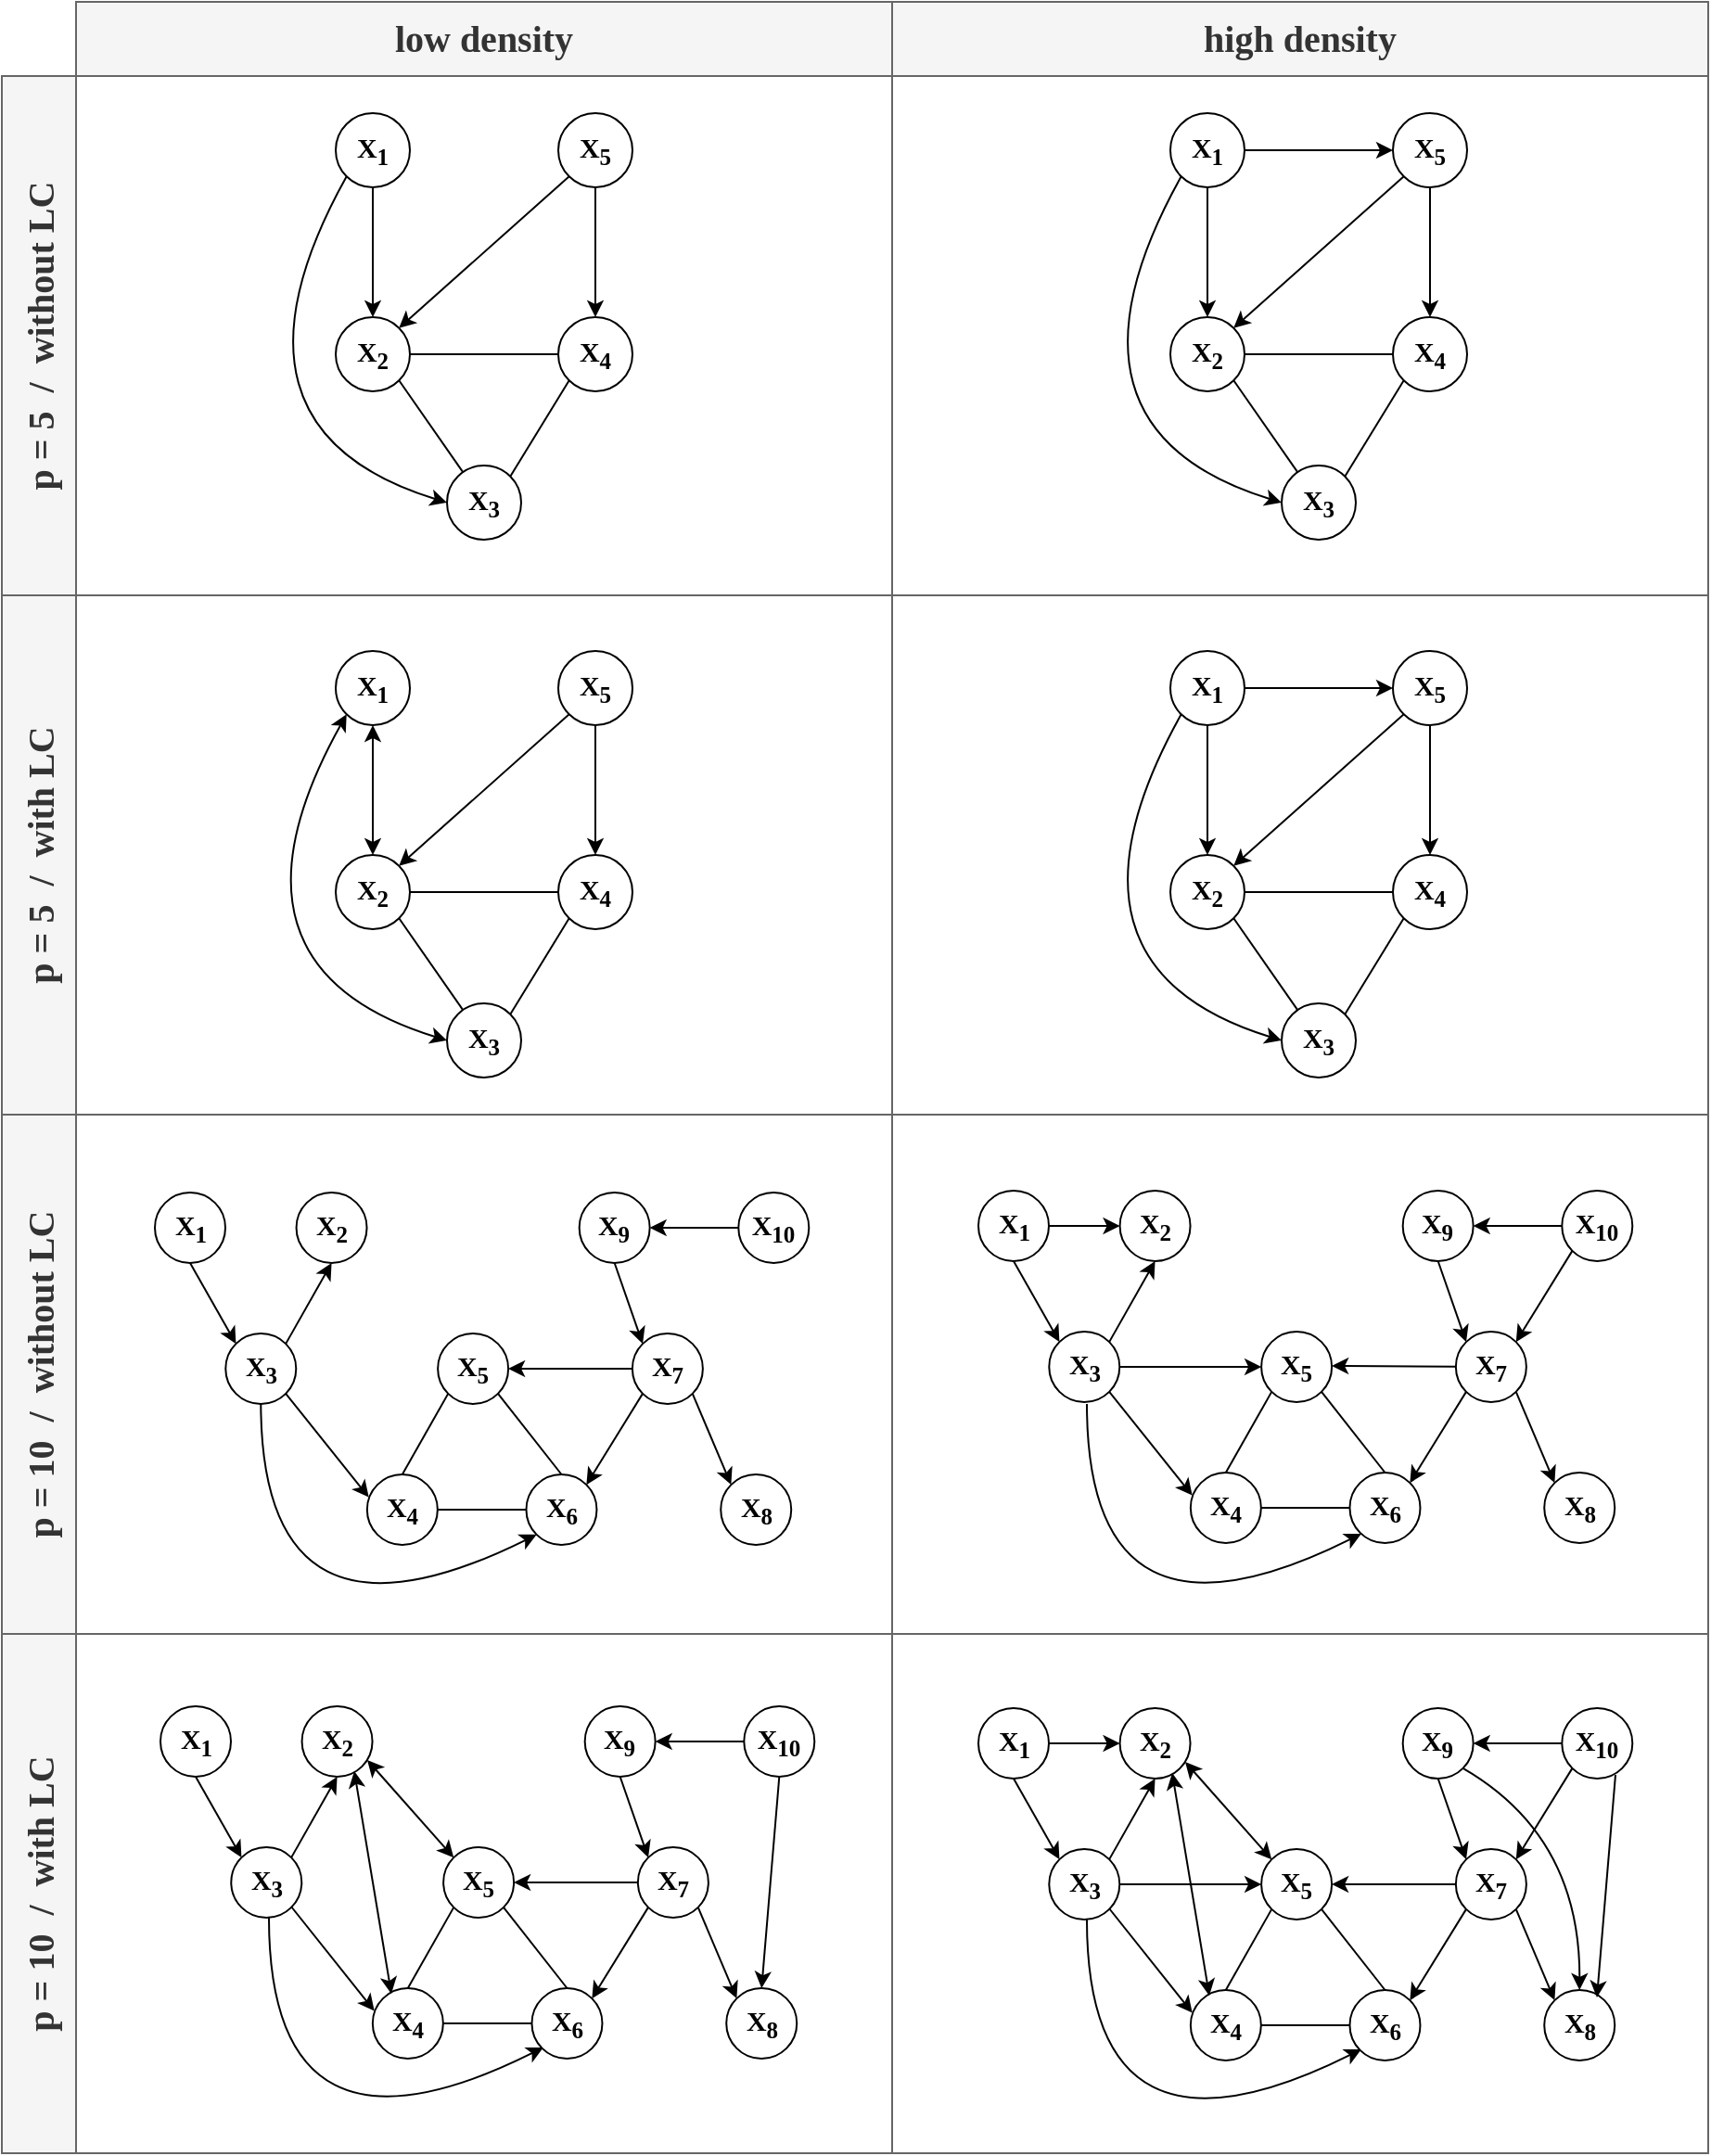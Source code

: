 <mxfile version="21.1.2" type="device">
  <diagram name="Page-1" id="Ybf2lwc-0gAT_j1KHLrs">
    <mxGraphModel dx="1236" dy="-369" grid="1" gridSize="10" guides="1" tooltips="1" connect="1" arrows="1" fold="1" page="1" pageScale="1" pageWidth="850" pageHeight="1100" math="0" shadow="0">
      <root>
        <mxCell id="0" />
        <mxCell id="1" parent="0" />
        <mxCell id="CaHpgAO3zURd7GV3DpT8-328" value="&lt;font face=&quot;Times New Roman&quot; style=&quot;font-size: 20px;&quot;&gt;p = 5&amp;nbsp; /&amp;nbsp; without LC&lt;/font&gt;" style="swimlane;horizontal=0;whiteSpace=wrap;html=1;startSize=40;fillColor=#f5f5f5;fontColor=#333333;strokeColor=#666666;" vertex="1" parent="1">
          <mxGeometry x="200" y="1480" width="920" height="280" as="geometry" />
        </mxCell>
        <mxCell id="CaHpgAO3zURd7GV3DpT8-329" value="&lt;font face=&quot;Times New Roman&quot; style=&quot;font-size: 20px;&quot;&gt;p = 5&amp;nbsp; /&amp;nbsp; with LC&lt;br&gt;&lt;/font&gt;" style="swimlane;horizontal=0;whiteSpace=wrap;html=1;startSize=40;fillColor=#f5f5f5;fontColor=#333333;strokeColor=#666666;" vertex="1" parent="1">
          <mxGeometry x="200" y="1760" width="920" height="280" as="geometry" />
        </mxCell>
        <mxCell id="CaHpgAO3zURd7GV3DpT8-330" value="&lt;b style=&quot;border-color: var(--border-color); font-family: Helvetica;&quot;&gt;&lt;font style=&quot;border-color: var(--border-color); font-size: 20px;&quot; face=&quot;Times New Roman&quot;&gt;low density&lt;/font&gt;&lt;/b&gt;" style="swimlane;whiteSpace=wrap;html=1;fontFamily=Times New Roman;fontSize=17;startSize=40;fillColor=#f5f5f5;fontColor=#333333;strokeColor=#666666;" vertex="1" parent="1">
          <mxGeometry x="240" y="1440" width="440" height="1160" as="geometry" />
        </mxCell>
        <mxCell id="CaHpgAO3zURd7GV3DpT8-372" value="&lt;b style=&quot;font-family: Helvetica;&quot;&gt;&lt;font style=&quot;font-size: 20px;&quot; face=&quot;Times New Roman&quot;&gt;high density&lt;/font&gt;&lt;/b&gt;" style="swimlane;whiteSpace=wrap;html=1;fontFamily=Times New Roman;fontSize=17;startSize=40;fillColor=#f5f5f5;fontColor=#333333;strokeColor=#666666;" vertex="1" parent="CaHpgAO3zURd7GV3DpT8-330">
          <mxGeometry x="440" width="440" height="1160" as="geometry" />
        </mxCell>
        <mxCell id="CaHpgAO3zURd7GV3DpT8-569" value="" style="group;direction=east;" vertex="1" connectable="0" parent="CaHpgAO3zURd7GV3DpT8-372">
          <mxGeometry x="90" y="400" width="220" height="160" as="geometry" />
        </mxCell>
        <mxCell id="CaHpgAO3zURd7GV3DpT8-570" value="&lt;font face=&quot;Times New Roman&quot; style=&quot;font-size: 15px;&quot;&gt;&lt;b&gt;X&lt;sub&gt;2&lt;/sub&gt;&lt;/b&gt;&lt;/font&gt;" style="ellipse;whiteSpace=wrap;html=1;aspect=fixed;direction=east;" vertex="1" parent="CaHpgAO3zURd7GV3DpT8-569">
          <mxGeometry x="60" y="60" width="40" height="40" as="geometry" />
        </mxCell>
        <mxCell id="CaHpgAO3zURd7GV3DpT8-571" value="&lt;font face=&quot;Times New Roman&quot; style=&quot;font-size: 15px;&quot;&gt;&lt;b&gt;X&lt;sub&gt;4&lt;/sub&gt;&lt;/b&gt;&lt;/font&gt;" style="ellipse;whiteSpace=wrap;html=1;aspect=fixed;direction=east;" vertex="1" parent="CaHpgAO3zURd7GV3DpT8-569">
          <mxGeometry x="180" y="60" width="40" height="40" as="geometry" />
        </mxCell>
        <mxCell id="CaHpgAO3zURd7GV3DpT8-572" value="&lt;font style=&quot;font-size: 15px;&quot; face=&quot;Times New Roman&quot;&gt;&lt;b&gt;X&lt;span style=&quot;&quot;&gt;&lt;sub&gt;3&lt;/sub&gt;&lt;/span&gt;&lt;/b&gt;&lt;/font&gt;" style="ellipse;whiteSpace=wrap;html=1;aspect=fixed;direction=east;" vertex="1" parent="CaHpgAO3zURd7GV3DpT8-569">
          <mxGeometry x="120" y="140" width="40" height="40" as="geometry" />
        </mxCell>
        <mxCell id="CaHpgAO3zURd7GV3DpT8-573" value="" style="endArrow=none;html=1;rounded=0;exitX=1;exitY=0;exitDx=0;exitDy=0;entryX=0;entryY=1;entryDx=0;entryDy=0;endFill=0;" edge="1" parent="CaHpgAO3zURd7GV3DpT8-569" source="CaHpgAO3zURd7GV3DpT8-572" target="CaHpgAO3zURd7GV3DpT8-571">
          <mxGeometry width="50" height="50" relative="1" as="geometry">
            <mxPoint x="220" y="160" as="sourcePoint" />
            <mxPoint x="270" y="110" as="targetPoint" />
          </mxGeometry>
        </mxCell>
        <mxCell id="CaHpgAO3zURd7GV3DpT8-574" value="" style="endArrow=none;html=1;rounded=0;exitX=1;exitY=1;exitDx=0;exitDy=0;endFill=0;" edge="1" parent="CaHpgAO3zURd7GV3DpT8-569" source="CaHpgAO3zURd7GV3DpT8-570" target="CaHpgAO3zURd7GV3DpT8-572">
          <mxGeometry width="50" height="50" relative="1" as="geometry">
            <mxPoint x="140" y="120" as="sourcePoint" />
            <mxPoint x="270" y="110" as="targetPoint" />
          </mxGeometry>
        </mxCell>
        <mxCell id="CaHpgAO3zURd7GV3DpT8-575" value="" style="endArrow=none;html=1;rounded=0;exitX=0;exitY=0.5;exitDx=0;exitDy=0;entryX=1;entryY=0.5;entryDx=0;entryDy=0;endFill=0;" edge="1" parent="CaHpgAO3zURd7GV3DpT8-569" source="CaHpgAO3zURd7GV3DpT8-571" target="CaHpgAO3zURd7GV3DpT8-570">
          <mxGeometry width="50" height="50" relative="1" as="geometry">
            <mxPoint x="230" y="160" as="sourcePoint" />
            <mxPoint x="280" y="110" as="targetPoint" />
          </mxGeometry>
        </mxCell>
        <mxCell id="CaHpgAO3zURd7GV3DpT8-576" value="&lt;font face=&quot;Times New Roman&quot; style=&quot;font-size: 15px;&quot;&gt;&lt;b&gt;X&lt;sub&gt;5&lt;/sub&gt;&lt;/b&gt;&lt;/font&gt;" style="ellipse;whiteSpace=wrap;html=1;aspect=fixed;direction=east;" vertex="1" parent="CaHpgAO3zURd7GV3DpT8-372">
          <mxGeometry x="270" y="350" width="40" height="40" as="geometry" />
        </mxCell>
        <mxCell id="CaHpgAO3zURd7GV3DpT8-577" value="" style="endArrow=classic;html=1;rounded=0;exitX=0.5;exitY=1;exitDx=0;exitDy=0;entryX=0.5;entryY=0;entryDx=0;entryDy=0;" edge="1" parent="CaHpgAO3zURd7GV3DpT8-372" source="CaHpgAO3zURd7GV3DpT8-576" target="CaHpgAO3zURd7GV3DpT8-571">
          <mxGeometry width="50" height="50" relative="1" as="geometry">
            <mxPoint x="320" y="560" as="sourcePoint" />
            <mxPoint x="370" y="510" as="targetPoint" />
          </mxGeometry>
        </mxCell>
        <mxCell id="CaHpgAO3zURd7GV3DpT8-578" value="&lt;font face=&quot;Times New Roman&quot; style=&quot;font-size: 15px;&quot;&gt;&lt;b&gt;X&lt;sub&gt;1&lt;/sub&gt;&lt;/b&gt;&lt;/font&gt;" style="ellipse;whiteSpace=wrap;html=1;aspect=fixed;direction=east;" vertex="1" parent="CaHpgAO3zURd7GV3DpT8-372">
          <mxGeometry x="150" y="350" width="40" height="40" as="geometry" />
        </mxCell>
        <mxCell id="CaHpgAO3zURd7GV3DpT8-579" value="" style="endArrow=classic;html=1;rounded=0;exitX=0.5;exitY=1;exitDx=0;exitDy=0;entryX=0.5;entryY=0;entryDx=0;entryDy=0;" edge="1" parent="CaHpgAO3zURd7GV3DpT8-372" source="CaHpgAO3zURd7GV3DpT8-578" target="CaHpgAO3zURd7GV3DpT8-570">
          <mxGeometry width="50" height="50" relative="1" as="geometry">
            <mxPoint x="300" y="400" as="sourcePoint" />
            <mxPoint x="300" y="470" as="targetPoint" />
          </mxGeometry>
        </mxCell>
        <mxCell id="CaHpgAO3zURd7GV3DpT8-580" value="" style="endArrow=classic;html=1;exitX=0;exitY=1;exitDx=0;exitDy=0;entryX=0;entryY=0.5;entryDx=0;entryDy=0;curved=1;" edge="1" parent="CaHpgAO3zURd7GV3DpT8-372" source="CaHpgAO3zURd7GV3DpT8-578" target="CaHpgAO3zURd7GV3DpT8-572">
          <mxGeometry width="50" height="50" relative="1" as="geometry">
            <mxPoint x="610" y="730" as="sourcePoint" />
            <mxPoint x="660" y="680" as="targetPoint" />
            <Array as="points">
              <mxPoint x="80" y="520" />
            </Array>
          </mxGeometry>
        </mxCell>
        <mxCell id="CaHpgAO3zURd7GV3DpT8-581" value="" style="endArrow=classic;html=1;rounded=0;exitX=0;exitY=1;exitDx=0;exitDy=0;entryX=1;entryY=0;entryDx=0;entryDy=0;" edge="1" parent="CaHpgAO3zURd7GV3DpT8-372" source="CaHpgAO3zURd7GV3DpT8-576" target="CaHpgAO3zURd7GV3DpT8-570">
          <mxGeometry width="50" height="50" relative="1" as="geometry">
            <mxPoint x="610" y="730" as="sourcePoint" />
            <mxPoint x="660" y="680" as="targetPoint" />
          </mxGeometry>
        </mxCell>
        <mxCell id="CaHpgAO3zURd7GV3DpT8-582" value="" style="endArrow=classic;html=1;rounded=0;exitX=1;exitY=0.5;exitDx=0;exitDy=0;entryX=0;entryY=0.5;entryDx=0;entryDy=0;" edge="1" parent="CaHpgAO3zURd7GV3DpT8-372" source="CaHpgAO3zURd7GV3DpT8-578" target="CaHpgAO3zURd7GV3DpT8-576">
          <mxGeometry width="50" height="50" relative="1" as="geometry">
            <mxPoint x="180" y="400" as="sourcePoint" />
            <mxPoint x="180" y="470" as="targetPoint" />
          </mxGeometry>
        </mxCell>
        <mxCell id="CaHpgAO3zURd7GV3DpT8-669" value="" style="group" vertex="1" connectable="0" parent="CaHpgAO3zURd7GV3DpT8-372">
          <mxGeometry x="80" y="60" width="230" height="210" as="geometry" />
        </mxCell>
        <mxCell id="CaHpgAO3zURd7GV3DpT8-516" value="" style="group;direction=east;" vertex="1" connectable="0" parent="CaHpgAO3zURd7GV3DpT8-669">
          <mxGeometry x="10" y="50" width="220" height="160" as="geometry" />
        </mxCell>
        <mxCell id="CaHpgAO3zURd7GV3DpT8-517" value="&lt;b style=&quot;font-size: 15px;&quot;&gt;&lt;font face=&quot;Times New Roman&quot;&gt;X&lt;span style=&quot;&quot;&gt;&lt;sub&gt;2&lt;/sub&gt;&lt;/span&gt;&lt;/font&gt;&lt;/b&gt;" style="ellipse;whiteSpace=wrap;html=1;aspect=fixed;direction=east;" vertex="1" parent="CaHpgAO3zURd7GV3DpT8-516">
          <mxGeometry x="60" y="60" width="40" height="40" as="geometry" />
        </mxCell>
        <mxCell id="CaHpgAO3zURd7GV3DpT8-518" value="&lt;font face=&quot;Times New Roman&quot; style=&quot;font-size: 15px;&quot;&gt;&lt;b&gt;X&lt;sub&gt;4&lt;/sub&gt;&lt;/b&gt;&lt;/font&gt;" style="ellipse;whiteSpace=wrap;html=1;aspect=fixed;direction=east;" vertex="1" parent="CaHpgAO3zURd7GV3DpT8-516">
          <mxGeometry x="180" y="60" width="40" height="40" as="geometry" />
        </mxCell>
        <mxCell id="CaHpgAO3zURd7GV3DpT8-519" value="&lt;font style=&quot;font-size: 15px;&quot; face=&quot;Times New Roman&quot;&gt;&lt;b&gt;X&lt;span style=&quot;&quot;&gt;&lt;sub&gt;3&lt;/sub&gt;&lt;/span&gt;&lt;/b&gt;&lt;/font&gt;" style="ellipse;whiteSpace=wrap;html=1;aspect=fixed;direction=east;" vertex="1" parent="CaHpgAO3zURd7GV3DpT8-516">
          <mxGeometry x="120" y="140" width="40" height="40" as="geometry" />
        </mxCell>
        <mxCell id="CaHpgAO3zURd7GV3DpT8-520" value="" style="endArrow=none;html=1;rounded=0;exitX=1;exitY=0;exitDx=0;exitDy=0;entryX=0;entryY=1;entryDx=0;entryDy=0;endFill=0;" edge="1" parent="CaHpgAO3zURd7GV3DpT8-516" source="CaHpgAO3zURd7GV3DpT8-519" target="CaHpgAO3zURd7GV3DpT8-518">
          <mxGeometry width="50" height="50" relative="1" as="geometry">
            <mxPoint x="220" y="160" as="sourcePoint" />
            <mxPoint x="270" y="110" as="targetPoint" />
          </mxGeometry>
        </mxCell>
        <mxCell id="CaHpgAO3zURd7GV3DpT8-521" value="" style="endArrow=none;html=1;rounded=0;exitX=1;exitY=1;exitDx=0;exitDy=0;endFill=0;" edge="1" parent="CaHpgAO3zURd7GV3DpT8-516" source="CaHpgAO3zURd7GV3DpT8-517" target="CaHpgAO3zURd7GV3DpT8-519">
          <mxGeometry width="50" height="50" relative="1" as="geometry">
            <mxPoint x="140" y="120" as="sourcePoint" />
            <mxPoint x="270" y="110" as="targetPoint" />
          </mxGeometry>
        </mxCell>
        <mxCell id="CaHpgAO3zURd7GV3DpT8-522" value="" style="endArrow=none;html=1;rounded=0;exitX=0;exitY=0.5;exitDx=0;exitDy=0;entryX=1;entryY=0.5;entryDx=0;entryDy=0;endFill=0;" edge="1" parent="CaHpgAO3zURd7GV3DpT8-516" source="CaHpgAO3zURd7GV3DpT8-518" target="CaHpgAO3zURd7GV3DpT8-517">
          <mxGeometry width="50" height="50" relative="1" as="geometry">
            <mxPoint x="230" y="160" as="sourcePoint" />
            <mxPoint x="280" y="110" as="targetPoint" />
          </mxGeometry>
        </mxCell>
        <mxCell id="CaHpgAO3zURd7GV3DpT8-523" value="&lt;font face=&quot;Times New Roman&quot; style=&quot;font-size: 15px;&quot;&gt;&lt;b&gt;X&lt;sub&gt;5&lt;/sub&gt;&lt;/b&gt;&lt;/font&gt;" style="ellipse;whiteSpace=wrap;html=1;aspect=fixed;direction=east;" vertex="1" parent="CaHpgAO3zURd7GV3DpT8-669">
          <mxGeometry x="190" width="40" height="40" as="geometry" />
        </mxCell>
        <mxCell id="CaHpgAO3zURd7GV3DpT8-524" value="" style="endArrow=classic;html=1;rounded=0;exitX=0.5;exitY=1;exitDx=0;exitDy=0;entryX=0.5;entryY=0;entryDx=0;entryDy=0;" edge="1" parent="CaHpgAO3zURd7GV3DpT8-669" source="CaHpgAO3zURd7GV3DpT8-523" target="CaHpgAO3zURd7GV3DpT8-518">
          <mxGeometry width="50" height="50" relative="1" as="geometry">
            <mxPoint x="240" y="210" as="sourcePoint" />
            <mxPoint x="290" y="160" as="targetPoint" />
          </mxGeometry>
        </mxCell>
        <mxCell id="CaHpgAO3zURd7GV3DpT8-525" value="&lt;font face=&quot;Times New Roman&quot; style=&quot;font-size: 15px;&quot;&gt;&lt;b&gt;X&lt;sub&gt;1&lt;/sub&gt;&lt;/b&gt;&lt;/font&gt;" style="ellipse;whiteSpace=wrap;html=1;aspect=fixed;direction=east;" vertex="1" parent="CaHpgAO3zURd7GV3DpT8-669">
          <mxGeometry x="70" width="40" height="40" as="geometry" />
        </mxCell>
        <mxCell id="CaHpgAO3zURd7GV3DpT8-526" value="" style="endArrow=classic;html=1;rounded=0;exitX=0.5;exitY=1;exitDx=0;exitDy=0;entryX=0.5;entryY=0;entryDx=0;entryDy=0;" edge="1" parent="CaHpgAO3zURd7GV3DpT8-669" source="CaHpgAO3zURd7GV3DpT8-525" target="CaHpgAO3zURd7GV3DpT8-517">
          <mxGeometry width="50" height="50" relative="1" as="geometry">
            <mxPoint x="220" y="50" as="sourcePoint" />
            <mxPoint x="220" y="120" as="targetPoint" />
          </mxGeometry>
        </mxCell>
        <mxCell id="CaHpgAO3zURd7GV3DpT8-527" value="" style="endArrow=classic;html=1;exitX=0;exitY=1;exitDx=0;exitDy=0;entryX=0;entryY=0.5;entryDx=0;entryDy=0;curved=1;" edge="1" parent="CaHpgAO3zURd7GV3DpT8-669" source="CaHpgAO3zURd7GV3DpT8-525" target="CaHpgAO3zURd7GV3DpT8-519">
          <mxGeometry width="50" height="50" relative="1" as="geometry">
            <mxPoint x="530" y="380" as="sourcePoint" />
            <mxPoint x="580" y="330" as="targetPoint" />
            <Array as="points">
              <mxPoint y="170" />
            </Array>
          </mxGeometry>
        </mxCell>
        <mxCell id="CaHpgAO3zURd7GV3DpT8-528" value="" style="endArrow=classic;html=1;rounded=0;exitX=0;exitY=1;exitDx=0;exitDy=0;entryX=1;entryY=0;entryDx=0;entryDy=0;" edge="1" parent="CaHpgAO3zURd7GV3DpT8-669" source="CaHpgAO3zURd7GV3DpT8-523" target="CaHpgAO3zURd7GV3DpT8-517">
          <mxGeometry width="50" height="50" relative="1" as="geometry">
            <mxPoint x="530" y="380" as="sourcePoint" />
            <mxPoint x="580" y="330" as="targetPoint" />
          </mxGeometry>
        </mxCell>
        <mxCell id="CaHpgAO3zURd7GV3DpT8-529" value="" style="endArrow=classic;html=1;rounded=0;exitX=1;exitY=0.5;exitDx=0;exitDy=0;entryX=0;entryY=0.5;entryDx=0;entryDy=0;" edge="1" parent="CaHpgAO3zURd7GV3DpT8-669" source="CaHpgAO3zURd7GV3DpT8-525" target="CaHpgAO3zURd7GV3DpT8-523">
          <mxGeometry width="50" height="50" relative="1" as="geometry">
            <mxPoint x="100" y="50" as="sourcePoint" />
            <mxPoint x="100" y="120" as="targetPoint" />
          </mxGeometry>
        </mxCell>
        <mxCell id="CaHpgAO3zURd7GV3DpT8-420" value="&lt;font face=&quot;Times New Roman&quot; style=&quot;font-size: 20px;&quot;&gt;p = 10&amp;nbsp; /&amp;nbsp; without LC&lt;/font&gt;" style="swimlane;horizontal=0;whiteSpace=wrap;html=1;startSize=40;fillColor=#f5f5f5;fontColor=#333333;strokeColor=#666666;" vertex="1" parent="CaHpgAO3zURd7GV3DpT8-330">
          <mxGeometry x="-40" y="600" width="920" height="280" as="geometry" />
        </mxCell>
        <mxCell id="CaHpgAO3zURd7GV3DpT8-349" value="&lt;font face=&quot;Times New Roman&quot; style=&quot;font-size: 15px;&quot;&gt;&lt;b&gt;X&lt;sub&gt;1&lt;/sub&gt;&lt;/b&gt;&lt;/font&gt;" style="ellipse;whiteSpace=wrap;html=1;aspect=fixed;" vertex="1" parent="CaHpgAO3zURd7GV3DpT8-420">
          <mxGeometry x="82.5" y="42" width="38" height="38" as="geometry" />
        </mxCell>
        <mxCell id="CaHpgAO3zURd7GV3DpT8-350" value="&lt;font face=&quot;Times New Roman&quot; style=&quot;font-size: 15px;&quot;&gt;&lt;b&gt;X&lt;sub&gt;2&lt;/sub&gt;&lt;/b&gt;&lt;/font&gt;" style="ellipse;whiteSpace=wrap;html=1;aspect=fixed;" vertex="1" parent="CaHpgAO3zURd7GV3DpT8-420">
          <mxGeometry x="158.779" y="42" width="38" height="38" as="geometry" />
        </mxCell>
        <mxCell id="CaHpgAO3zURd7GV3DpT8-351" value="&lt;font face=&quot;Times New Roman&quot; style=&quot;font-size: 15px;&quot;&gt;&lt;b&gt;X&lt;sub&gt;3&lt;/sub&gt;&lt;/b&gt;&lt;/font&gt;" style="ellipse;whiteSpace=wrap;html=1;aspect=fixed;" vertex="1" parent="CaHpgAO3zURd7GV3DpT8-420">
          <mxGeometry x="120.64" y="118" width="38" height="38" as="geometry" />
        </mxCell>
        <mxCell id="CaHpgAO3zURd7GV3DpT8-352" value="&lt;font face=&quot;Times New Roman&quot; style=&quot;font-size: 15px;&quot;&gt;&lt;b&gt;X&lt;sub&gt;4&lt;/sub&gt;&lt;/b&gt;&lt;/font&gt;" style="ellipse;whiteSpace=wrap;html=1;aspect=fixed;" vertex="1" parent="CaHpgAO3zURd7GV3DpT8-420">
          <mxGeometry x="196.919" y="194" width="38" height="38" as="geometry" />
        </mxCell>
        <mxCell id="CaHpgAO3zURd7GV3DpT8-353" value="&lt;font face=&quot;Times New Roman&quot; style=&quot;font-size: 15px;&quot;&gt;&lt;b&gt;X&lt;sub&gt;5&lt;/sub&gt;&lt;/b&gt;&lt;/font&gt;" style="ellipse;whiteSpace=wrap;html=1;aspect=fixed;" vertex="1" parent="CaHpgAO3zURd7GV3DpT8-420">
          <mxGeometry x="235.058" y="118" width="38" height="38" as="geometry" />
        </mxCell>
        <mxCell id="CaHpgAO3zURd7GV3DpT8-354" value="&lt;font face=&quot;Times New Roman&quot; style=&quot;font-size: 15px;&quot;&gt;&lt;b&gt;X&lt;sub&gt;6&lt;/sub&gt;&lt;/b&gt;&lt;/font&gt;" style="ellipse;whiteSpace=wrap;html=1;aspect=fixed;" vertex="1" parent="CaHpgAO3zURd7GV3DpT8-420">
          <mxGeometry x="282.733" y="194" width="38" height="38" as="geometry" />
        </mxCell>
        <mxCell id="CaHpgAO3zURd7GV3DpT8-355" value="&lt;font face=&quot;Times New Roman&quot; style=&quot;font-size: 15px;&quot;&gt;&lt;b&gt;X&lt;sub&gt;7&lt;/sub&gt;&lt;/b&gt;&lt;/font&gt;" style="ellipse;whiteSpace=wrap;html=1;aspect=fixed;" vertex="1" parent="CaHpgAO3zURd7GV3DpT8-420">
          <mxGeometry x="339.942" y="118" width="38" height="38" as="geometry" />
        </mxCell>
        <mxCell id="CaHpgAO3zURd7GV3DpT8-356" value="&lt;font face=&quot;Times New Roman&quot; style=&quot;font-size: 15px;&quot;&gt;&lt;b&gt;X&lt;sub&gt;9&lt;/sub&gt;&lt;/b&gt;&lt;/font&gt;" style="ellipse;whiteSpace=wrap;html=1;aspect=fixed;" vertex="1" parent="CaHpgAO3zURd7GV3DpT8-420">
          <mxGeometry x="311.337" y="42" width="38" height="38" as="geometry" />
        </mxCell>
        <mxCell id="CaHpgAO3zURd7GV3DpT8-357" value="&lt;font face=&quot;Times New Roman&quot; style=&quot;font-size: 15px;&quot;&gt;&lt;b&gt;X&lt;sub&gt;10&lt;/sub&gt;&lt;/b&gt;&lt;/font&gt;" style="ellipse;whiteSpace=wrap;html=1;aspect=fixed;" vertex="1" parent="CaHpgAO3zURd7GV3DpT8-420">
          <mxGeometry x="397.151" y="42" width="38" height="38" as="geometry" />
        </mxCell>
        <mxCell id="CaHpgAO3zURd7GV3DpT8-358" value="&lt;font face=&quot;Times New Roman&quot; style=&quot;font-size: 15px;&quot;&gt;&lt;b&gt;X&lt;sub&gt;8&lt;/sub&gt;&lt;/b&gt;&lt;/font&gt;" style="ellipse;whiteSpace=wrap;html=1;aspect=fixed;" vertex="1" parent="CaHpgAO3zURd7GV3DpT8-420">
          <mxGeometry x="387.616" y="194" width="38" height="38" as="geometry" />
        </mxCell>
        <mxCell id="CaHpgAO3zURd7GV3DpT8-359" style="edgeStyle=orthogonalEdgeStyle;rounded=0;orthogonalLoop=1;jettySize=auto;html=1;exitX=1;exitY=0.5;exitDx=0;exitDy=0;entryX=0;entryY=0.5;entryDx=0;entryDy=0;startArrow=none;startFill=0;endArrow=none;endFill=0;" edge="1" parent="CaHpgAO3zURd7GV3DpT8-420" source="CaHpgAO3zURd7GV3DpT8-352" target="CaHpgAO3zURd7GV3DpT8-354">
          <mxGeometry relative="1" as="geometry" />
        </mxCell>
        <mxCell id="CaHpgAO3zURd7GV3DpT8-360" value="" style="endArrow=classic;html=1;rounded=0;exitX=0.5;exitY=1;exitDx=0;exitDy=0;entryX=0;entryY=0;entryDx=0;entryDy=0;" edge="1" parent="CaHpgAO3zURd7GV3DpT8-420" source="CaHpgAO3zURd7GV3DpT8-349" target="CaHpgAO3zURd7GV3DpT8-351">
          <mxGeometry width="50" height="50" relative="1" as="geometry">
            <mxPoint x="330.407" y="70.5" as="sourcePoint" />
            <mxPoint x="378.081" y="23" as="targetPoint" />
          </mxGeometry>
        </mxCell>
        <mxCell id="CaHpgAO3zURd7GV3DpT8-361" value="" style="endArrow=none;html=1;rounded=0;exitX=0.5;exitY=1;exitDx=0;exitDy=0;entryX=1;entryY=0;entryDx=0;entryDy=0;startArrow=classic;startFill=1;endFill=0;" edge="1" parent="CaHpgAO3zURd7GV3DpT8-420" source="CaHpgAO3zURd7GV3DpT8-350" target="CaHpgAO3zURd7GV3DpT8-351">
          <mxGeometry width="50" height="50" relative="1" as="geometry">
            <mxPoint x="330.407" y="70.5" as="sourcePoint" />
            <mxPoint x="378.081" y="23" as="targetPoint" />
          </mxGeometry>
        </mxCell>
        <mxCell id="CaHpgAO3zURd7GV3DpT8-362" value="" style="endArrow=classic;html=1;rounded=0;exitX=0;exitY=1;exitDx=0;exitDy=0;entryX=1;entryY=0;entryDx=0;entryDy=0;" edge="1" parent="CaHpgAO3zURd7GV3DpT8-420" source="CaHpgAO3zURd7GV3DpT8-355" target="CaHpgAO3zURd7GV3DpT8-354">
          <mxGeometry width="50" height="50" relative="1" as="geometry">
            <mxPoint x="292.267" y="70.5" as="sourcePoint" />
            <mxPoint x="339.942" y="23" as="targetPoint" />
          </mxGeometry>
        </mxCell>
        <mxCell id="CaHpgAO3zURd7GV3DpT8-363" value="" style="endArrow=classic;html=1;rounded=0;exitX=1;exitY=1;exitDx=0;exitDy=0;entryX=0.025;entryY=0.325;entryDx=0;entryDy=0;entryPerimeter=0;" edge="1" parent="CaHpgAO3zURd7GV3DpT8-420" source="CaHpgAO3zURd7GV3DpT8-351" target="CaHpgAO3zURd7GV3DpT8-352">
          <mxGeometry width="50" height="50" relative="1" as="geometry">
            <mxPoint x="292.267" y="70.5" as="sourcePoint" />
            <mxPoint x="339.942" y="23" as="targetPoint" />
          </mxGeometry>
        </mxCell>
        <mxCell id="CaHpgAO3zURd7GV3DpT8-364" value="" style="endArrow=classic;html=1;rounded=0;fontFamily=Times New Roman;entryX=1;entryY=0.5;entryDx=0;entryDy=0;exitX=0;exitY=0.5;exitDx=0;exitDy=0;" edge="1" parent="CaHpgAO3zURd7GV3DpT8-420" source="CaHpgAO3zURd7GV3DpT8-357" target="CaHpgAO3zURd7GV3DpT8-356">
          <mxGeometry width="50" height="50" relative="1" as="geometry">
            <mxPoint x="478.198" y="23" as="sourcePoint" />
            <mxPoint x="525.872" y="-24.5" as="targetPoint" />
          </mxGeometry>
        </mxCell>
        <mxCell id="CaHpgAO3zURd7GV3DpT8-365" value="" style="endArrow=none;html=1;rounded=0;exitX=1;exitY=1;exitDx=0;exitDy=0;entryX=0.5;entryY=0;entryDx=0;entryDy=0;startArrow=none;startFill=0;endFill=0;" edge="1" parent="CaHpgAO3zURd7GV3DpT8-420" source="CaHpgAO3zURd7GV3DpT8-353" target="CaHpgAO3zURd7GV3DpT8-354">
          <mxGeometry width="50" height="50" relative="1" as="geometry">
            <mxPoint x="286.547" y="156" as="sourcePoint" />
            <mxPoint x="349.477" y="209.2" as="targetPoint" />
          </mxGeometry>
        </mxCell>
        <mxCell id="CaHpgAO3zURd7GV3DpT8-366" value="" style="endArrow=none;html=1;rounded=0;exitX=0.5;exitY=0;exitDx=0;exitDy=0;entryX=0;entryY=1;entryDx=0;entryDy=0;startArrow=none;startFill=0;endFill=0;" edge="1" parent="CaHpgAO3zURd7GV3DpT8-420" source="CaHpgAO3zURd7GV3DpT8-352" target="CaHpgAO3zURd7GV3DpT8-353">
          <mxGeometry width="50" height="50" relative="1" as="geometry">
            <mxPoint x="172.128" y="178.8" as="sourcePoint" />
            <mxPoint x="235.058" y="232" as="targetPoint" />
          </mxGeometry>
        </mxCell>
        <mxCell id="CaHpgAO3zURd7GV3DpT8-367" value="" style="endArrow=classic;html=1;rounded=0;entryX=0;entryY=0;entryDx=0;entryDy=0;exitX=1;exitY=1;exitDx=0;exitDy=0;" edge="1" parent="CaHpgAO3zURd7GV3DpT8-420" source="CaHpgAO3zURd7GV3DpT8-355" target="CaHpgAO3zURd7GV3DpT8-358">
          <mxGeometry width="50" height="50" relative="1" as="geometry">
            <mxPoint x="378.081" y="156" as="sourcePoint" />
            <mxPoint x="330.407" y="203.5" as="targetPoint" />
          </mxGeometry>
        </mxCell>
        <mxCell id="CaHpgAO3zURd7GV3DpT8-368" value="" style="endArrow=classic;html=1;rounded=0;exitX=0.5;exitY=1;exitDx=0;exitDy=0;entryX=0;entryY=0;entryDx=0;entryDy=0;" edge="1" parent="CaHpgAO3zURd7GV3DpT8-420" source="CaHpgAO3zURd7GV3DpT8-356" target="CaHpgAO3zURd7GV3DpT8-355">
          <mxGeometry width="50" height="50" relative="1" as="geometry">
            <mxPoint x="364.733" y="169.3" as="sourcePoint" />
            <mxPoint x="339.942" y="213" as="targetPoint" />
          </mxGeometry>
        </mxCell>
        <mxCell id="CaHpgAO3zURd7GV3DpT8-530" value="" style="endArrow=classic;html=1;exitX=0.5;exitY=1;exitDx=0;exitDy=0;entryX=0;entryY=1;entryDx=0;entryDy=0;curved=1;" edge="1" parent="CaHpgAO3zURd7GV3DpT8-420" source="CaHpgAO3zURd7GV3DpT8-351" target="CaHpgAO3zURd7GV3DpT8-354">
          <mxGeometry width="50" height="50" relative="1" as="geometry">
            <mxPoint x="163" y="160" as="sourcePoint" />
            <mxPoint x="208" y="216" as="targetPoint" />
            <Array as="points">
              <mxPoint x="140" y="300" />
            </Array>
          </mxGeometry>
        </mxCell>
        <mxCell id="CaHpgAO3zURd7GV3DpT8-531" value="" style="endArrow=classic;html=1;rounded=0;exitX=0;exitY=0.5;exitDx=0;exitDy=0;entryX=1;entryY=0.5;entryDx=0;entryDy=0;" edge="1" parent="CaHpgAO3zURd7GV3DpT8-420" source="CaHpgAO3zURd7GV3DpT8-355" target="CaHpgAO3zURd7GV3DpT8-353">
          <mxGeometry width="50" height="50" relative="1" as="geometry">
            <mxPoint x="356" y="160" as="sourcePoint" />
            <mxPoint x="325" y="210" as="targetPoint" />
          </mxGeometry>
        </mxCell>
        <mxCell id="CaHpgAO3zURd7GV3DpT8-536" value="" style="endArrow=classic;html=1;exitX=0.5;exitY=1;exitDx=0;exitDy=0;entryX=0;entryY=1;entryDx=0;entryDy=0;curved=1;" edge="1" parent="CaHpgAO3zURd7GV3DpT8-420">
          <mxGeometry width="50" height="50" relative="1" as="geometry">
            <mxPoint x="585" y="156" as="sourcePoint" />
            <mxPoint x="733" y="226" as="targetPoint" />
            <Array as="points">
              <mxPoint x="585" y="300" />
            </Array>
          </mxGeometry>
        </mxCell>
        <mxCell id="CaHpgAO3zURd7GV3DpT8-393" value="&lt;font face=&quot;Times New Roman&quot; style=&quot;font-size: 15px;&quot;&gt;&lt;b&gt;X&lt;sub&gt;1&lt;/sub&gt;&lt;/b&gt;&lt;/font&gt;" style="ellipse;whiteSpace=wrap;html=1;aspect=fixed;" vertex="1" parent="CaHpgAO3zURd7GV3DpT8-420">
          <mxGeometry x="526.5" y="41" width="38" height="38" as="geometry" />
        </mxCell>
        <mxCell id="CaHpgAO3zURd7GV3DpT8-394" value="&lt;font face=&quot;Times New Roman&quot; style=&quot;font-size: 15px;&quot;&gt;&lt;b&gt;X&lt;sub&gt;2&lt;/sub&gt;&lt;/b&gt;&lt;/font&gt;" style="ellipse;whiteSpace=wrap;html=1;aspect=fixed;" vertex="1" parent="CaHpgAO3zURd7GV3DpT8-420">
          <mxGeometry x="602.779" y="41" width="38" height="38" as="geometry" />
        </mxCell>
        <mxCell id="CaHpgAO3zURd7GV3DpT8-395" style="edgeStyle=orthogonalEdgeStyle;rounded=0;orthogonalLoop=1;jettySize=auto;html=1;exitX=1;exitY=0.5;exitDx=0;exitDy=0;entryX=0;entryY=0.5;entryDx=0;entryDy=0;" edge="1" parent="CaHpgAO3zURd7GV3DpT8-420" source="CaHpgAO3zURd7GV3DpT8-393" target="CaHpgAO3zURd7GV3DpT8-394">
          <mxGeometry relative="1" as="geometry" />
        </mxCell>
        <mxCell id="CaHpgAO3zURd7GV3DpT8-396" value="&lt;font face=&quot;Times New Roman&quot; style=&quot;font-size: 15px;&quot;&gt;&lt;b&gt;X&lt;sub&gt;3&lt;/sub&gt;&lt;/b&gt;&lt;/font&gt;" style="ellipse;whiteSpace=wrap;html=1;aspect=fixed;" vertex="1" parent="CaHpgAO3zURd7GV3DpT8-420">
          <mxGeometry x="564.64" y="117" width="38" height="38" as="geometry" />
        </mxCell>
        <mxCell id="CaHpgAO3zURd7GV3DpT8-397" value="&lt;font face=&quot;Times New Roman&quot; style=&quot;font-size: 15px;&quot;&gt;&lt;b&gt;X&lt;sub&gt;4&lt;/sub&gt;&lt;/b&gt;&lt;/font&gt;" style="ellipse;whiteSpace=wrap;html=1;aspect=fixed;" vertex="1" parent="CaHpgAO3zURd7GV3DpT8-420">
          <mxGeometry x="640.919" y="193" width="38" height="38" as="geometry" />
        </mxCell>
        <mxCell id="CaHpgAO3zURd7GV3DpT8-398" value="&lt;font face=&quot;Times New Roman&quot; style=&quot;font-size: 15px;&quot;&gt;&lt;b&gt;X&lt;sub&gt;5&lt;/sub&gt;&lt;/b&gt;&lt;/font&gt;" style="ellipse;whiteSpace=wrap;html=1;aspect=fixed;" vertex="1" parent="CaHpgAO3zURd7GV3DpT8-420">
          <mxGeometry x="679.058" y="117" width="38" height="38" as="geometry" />
        </mxCell>
        <mxCell id="CaHpgAO3zURd7GV3DpT8-399" value="&lt;font face=&quot;Times New Roman&quot; style=&quot;font-size: 15px;&quot;&gt;&lt;b&gt;X&lt;sub&gt;6&lt;/sub&gt;&lt;/b&gt;&lt;/font&gt;" style="ellipse;whiteSpace=wrap;html=1;aspect=fixed;" vertex="1" parent="CaHpgAO3zURd7GV3DpT8-420">
          <mxGeometry x="726.733" y="193" width="38" height="38" as="geometry" />
        </mxCell>
        <mxCell id="CaHpgAO3zURd7GV3DpT8-400" value="&lt;font face=&quot;Times New Roman&quot; style=&quot;font-size: 15px;&quot;&gt;&lt;b&gt;X&lt;sub&gt;7&lt;/sub&gt;&lt;/b&gt;&lt;/font&gt;" style="ellipse;whiteSpace=wrap;html=1;aspect=fixed;" vertex="1" parent="CaHpgAO3zURd7GV3DpT8-420">
          <mxGeometry x="783.942" y="117" width="38" height="38" as="geometry" />
        </mxCell>
        <mxCell id="CaHpgAO3zURd7GV3DpT8-401" value="&lt;font face=&quot;Times New Roman&quot; style=&quot;font-size: 15px;&quot;&gt;&lt;b&gt;X&lt;sub&gt;9&lt;/sub&gt;&lt;/b&gt;&lt;/font&gt;" style="ellipse;whiteSpace=wrap;html=1;aspect=fixed;" vertex="1" parent="CaHpgAO3zURd7GV3DpT8-420">
          <mxGeometry x="755.337" y="41" width="38" height="38" as="geometry" />
        </mxCell>
        <mxCell id="CaHpgAO3zURd7GV3DpT8-402" value="&lt;font face=&quot;Times New Roman&quot; style=&quot;font-size: 15px;&quot;&gt;&lt;b&gt;X&lt;sub&gt;10&lt;/sub&gt;&lt;/b&gt;&lt;/font&gt;" style="ellipse;whiteSpace=wrap;html=1;aspect=fixed;" vertex="1" parent="CaHpgAO3zURd7GV3DpT8-420">
          <mxGeometry x="841.151" y="41" width="38" height="38" as="geometry" />
        </mxCell>
        <mxCell id="CaHpgAO3zURd7GV3DpT8-403" value="&lt;font face=&quot;Times New Roman&quot; style=&quot;font-size: 15px;&quot;&gt;&lt;b&gt;X&lt;sub&gt;8&lt;/sub&gt;&lt;/b&gt;&lt;/font&gt;" style="ellipse;whiteSpace=wrap;html=1;aspect=fixed;" vertex="1" parent="CaHpgAO3zURd7GV3DpT8-420">
          <mxGeometry x="831.616" y="193" width="38" height="38" as="geometry" />
        </mxCell>
        <mxCell id="CaHpgAO3zURd7GV3DpT8-404" style="edgeStyle=orthogonalEdgeStyle;rounded=0;orthogonalLoop=1;jettySize=auto;html=1;exitX=1;exitY=0.5;exitDx=0;exitDy=0;entryX=0;entryY=0.5;entryDx=0;entryDy=0;startArrow=none;startFill=0;endArrow=none;endFill=0;" edge="1" parent="CaHpgAO3zURd7GV3DpT8-420" source="CaHpgAO3zURd7GV3DpT8-397" target="CaHpgAO3zURd7GV3DpT8-399">
          <mxGeometry relative="1" as="geometry" />
        </mxCell>
        <mxCell id="CaHpgAO3zURd7GV3DpT8-405" value="" style="endArrow=classic;html=1;rounded=0;exitX=0.5;exitY=1;exitDx=0;exitDy=0;entryX=0;entryY=0;entryDx=0;entryDy=0;" edge="1" parent="CaHpgAO3zURd7GV3DpT8-420" source="CaHpgAO3zURd7GV3DpT8-393" target="CaHpgAO3zURd7GV3DpT8-396">
          <mxGeometry width="50" height="50" relative="1" as="geometry">
            <mxPoint x="774.407" y="69.5" as="sourcePoint" />
            <mxPoint x="822.081" y="22" as="targetPoint" />
          </mxGeometry>
        </mxCell>
        <mxCell id="CaHpgAO3zURd7GV3DpT8-406" value="" style="endArrow=none;html=1;rounded=0;exitX=0.5;exitY=1;exitDx=0;exitDy=0;entryX=1;entryY=0;entryDx=0;entryDy=0;startArrow=classic;startFill=1;endFill=0;" edge="1" parent="CaHpgAO3zURd7GV3DpT8-420" source="CaHpgAO3zURd7GV3DpT8-394" target="CaHpgAO3zURd7GV3DpT8-396">
          <mxGeometry width="50" height="50" relative="1" as="geometry">
            <mxPoint x="774.407" y="69.5" as="sourcePoint" />
            <mxPoint x="822.081" y="22" as="targetPoint" />
          </mxGeometry>
        </mxCell>
        <mxCell id="CaHpgAO3zURd7GV3DpT8-407" value="" style="endArrow=classic;html=1;rounded=0;exitX=0;exitY=1;exitDx=0;exitDy=0;entryX=1;entryY=0;entryDx=0;entryDy=0;" edge="1" parent="CaHpgAO3zURd7GV3DpT8-420" source="CaHpgAO3zURd7GV3DpT8-400" target="CaHpgAO3zURd7GV3DpT8-399">
          <mxGeometry width="50" height="50" relative="1" as="geometry">
            <mxPoint x="736.267" y="69.5" as="sourcePoint" />
            <mxPoint x="783.942" y="22" as="targetPoint" />
          </mxGeometry>
        </mxCell>
        <mxCell id="CaHpgAO3zURd7GV3DpT8-408" value="" style="endArrow=classic;html=1;rounded=0;exitX=1;exitY=1;exitDx=0;exitDy=0;entryX=0.025;entryY=0.325;entryDx=0;entryDy=0;entryPerimeter=0;" edge="1" parent="CaHpgAO3zURd7GV3DpT8-420" source="CaHpgAO3zURd7GV3DpT8-396" target="CaHpgAO3zURd7GV3DpT8-397">
          <mxGeometry width="50" height="50" relative="1" as="geometry">
            <mxPoint x="736.267" y="69.5" as="sourcePoint" />
            <mxPoint x="783.942" y="22" as="targetPoint" />
          </mxGeometry>
        </mxCell>
        <mxCell id="CaHpgAO3zURd7GV3DpT8-409" value="" style="endArrow=classic;html=1;rounded=0;fontFamily=Times New Roman;entryX=1;entryY=0.5;entryDx=0;entryDy=0;exitX=0;exitY=0.5;exitDx=0;exitDy=0;" edge="1" parent="CaHpgAO3zURd7GV3DpT8-420" source="CaHpgAO3zURd7GV3DpT8-402" target="CaHpgAO3zURd7GV3DpT8-401">
          <mxGeometry width="50" height="50" relative="1" as="geometry">
            <mxPoint x="922.198" y="22" as="sourcePoint" />
            <mxPoint x="969.872" y="-25.5" as="targetPoint" />
          </mxGeometry>
        </mxCell>
        <mxCell id="CaHpgAO3zURd7GV3DpT8-410" value="" style="endArrow=none;html=1;rounded=0;exitX=1;exitY=1;exitDx=0;exitDy=0;entryX=0.5;entryY=0;entryDx=0;entryDy=0;endFill=0;startArrow=none;startFill=0;" edge="1" parent="CaHpgAO3zURd7GV3DpT8-420" source="CaHpgAO3zURd7GV3DpT8-398" target="CaHpgAO3zURd7GV3DpT8-399">
          <mxGeometry width="50" height="50" relative="1" as="geometry">
            <mxPoint x="730.547" y="155" as="sourcePoint" />
            <mxPoint x="793.477" y="208.2" as="targetPoint" />
          </mxGeometry>
        </mxCell>
        <mxCell id="CaHpgAO3zURd7GV3DpT8-411" value="" style="endArrow=none;html=1;rounded=0;exitX=0.5;exitY=0;exitDx=0;exitDy=0;entryX=0;entryY=1;entryDx=0;entryDy=0;endFill=0;startArrow=none;startFill=0;" edge="1" parent="CaHpgAO3zURd7GV3DpT8-420" source="CaHpgAO3zURd7GV3DpT8-397" target="CaHpgAO3zURd7GV3DpT8-398">
          <mxGeometry width="50" height="50" relative="1" as="geometry">
            <mxPoint x="616.128" y="177.8" as="sourcePoint" />
            <mxPoint x="679.058" y="231" as="targetPoint" />
          </mxGeometry>
        </mxCell>
        <mxCell id="CaHpgAO3zURd7GV3DpT8-412" value="" style="endArrow=classic;html=1;rounded=0;entryX=0;entryY=0;entryDx=0;entryDy=0;exitX=1;exitY=1;exitDx=0;exitDy=0;" edge="1" parent="CaHpgAO3zURd7GV3DpT8-420" source="CaHpgAO3zURd7GV3DpT8-400" target="CaHpgAO3zURd7GV3DpT8-403">
          <mxGeometry width="50" height="50" relative="1" as="geometry">
            <mxPoint x="822.081" y="155" as="sourcePoint" />
            <mxPoint x="774.407" y="202.5" as="targetPoint" />
          </mxGeometry>
        </mxCell>
        <mxCell id="CaHpgAO3zURd7GV3DpT8-413" value="" style="endArrow=classic;html=1;rounded=0;exitX=0.5;exitY=1;exitDx=0;exitDy=0;entryX=0;entryY=0;entryDx=0;entryDy=0;" edge="1" parent="CaHpgAO3zURd7GV3DpT8-420" source="CaHpgAO3zURd7GV3DpT8-401" target="CaHpgAO3zURd7GV3DpT8-400">
          <mxGeometry width="50" height="50" relative="1" as="geometry">
            <mxPoint x="808.733" y="168.3" as="sourcePoint" />
            <mxPoint x="783.942" y="212" as="targetPoint" />
          </mxGeometry>
        </mxCell>
        <mxCell id="CaHpgAO3zURd7GV3DpT8-418" value="" style="endArrow=classic;html=1;rounded=0;exitX=1;exitY=0.5;exitDx=0;exitDy=0;" edge="1" parent="CaHpgAO3zURd7GV3DpT8-420" source="CaHpgAO3zURd7GV3DpT8-396">
          <mxGeometry width="50" height="50" relative="1" as="geometry">
            <mxPoint x="606.593" y="139.8" as="sourcePoint" />
            <mxPoint x="679.058" y="136" as="targetPoint" />
          </mxGeometry>
        </mxCell>
        <mxCell id="CaHpgAO3zURd7GV3DpT8-419" value="" style="endArrow=none;html=1;rounded=0;exitX=1;exitY=0.5;exitDx=0;exitDy=0;startArrow=classic;startFill=1;endFill=0;" edge="1" parent="CaHpgAO3zURd7GV3DpT8-420" target="CaHpgAO3zURd7GV3DpT8-400">
          <mxGeometry width="50" height="50" relative="1" as="geometry">
            <mxPoint x="717.06" y="135.5" as="sourcePoint" />
            <mxPoint x="781.5" y="136" as="targetPoint" />
          </mxGeometry>
        </mxCell>
        <mxCell id="CaHpgAO3zURd7GV3DpT8-537" value="" style="endArrow=classic;html=1;rounded=0;exitX=0;exitY=1;exitDx=0;exitDy=0;entryX=1;entryY=0;entryDx=0;entryDy=0;" edge="1" parent="CaHpgAO3zURd7GV3DpT8-420" source="CaHpgAO3zURd7GV3DpT8-402" target="CaHpgAO3zURd7GV3DpT8-400">
          <mxGeometry width="50" height="50" relative="1" as="geometry">
            <mxPoint x="784.5" y="89" as="sourcePoint" />
            <mxPoint x="799.5" y="133" as="targetPoint" />
          </mxGeometry>
        </mxCell>
        <mxCell id="CaHpgAO3zURd7GV3DpT8-668" value="" style="group" vertex="1" connectable="0" parent="CaHpgAO3zURd7GV3DpT8-330">
          <mxGeometry x="70" y="60" width="230" height="230" as="geometry" />
        </mxCell>
        <mxCell id="CaHpgAO3zURd7GV3DpT8-342" value="&lt;font face=&quot;Times New Roman&quot; style=&quot;font-size: 15px;&quot;&gt;&lt;b&gt;X&lt;sub&gt;5&lt;/sub&gt;&lt;/b&gt;&lt;/font&gt;" style="ellipse;whiteSpace=wrap;html=1;aspect=fixed;direction=east;" vertex="1" parent="CaHpgAO3zURd7GV3DpT8-668">
          <mxGeometry x="190" width="40" height="40" as="geometry" />
        </mxCell>
        <mxCell id="CaHpgAO3zURd7GV3DpT8-343" value="" style="endArrow=classic;html=1;rounded=0;exitX=0.5;exitY=1;exitDx=0;exitDy=0;entryX=0.5;entryY=0;entryDx=0;entryDy=0;" edge="1" parent="CaHpgAO3zURd7GV3DpT8-668" source="CaHpgAO3zURd7GV3DpT8-342" target="CaHpgAO3zURd7GV3DpT8-334">
          <mxGeometry width="50" height="50" relative="1" as="geometry">
            <mxPoint x="240" y="210" as="sourcePoint" />
            <mxPoint x="290" y="160" as="targetPoint" />
          </mxGeometry>
        </mxCell>
        <mxCell id="CaHpgAO3zURd7GV3DpT8-344" value="&lt;font face=&quot;Times New Roman&quot; style=&quot;font-size: 15px;&quot;&gt;&lt;b&gt;X&lt;sub&gt;1&lt;/sub&gt;&lt;/b&gt;&lt;/font&gt;" style="ellipse;whiteSpace=wrap;html=1;aspect=fixed;direction=east;" vertex="1" parent="CaHpgAO3zURd7GV3DpT8-668">
          <mxGeometry x="70" width="40" height="40" as="geometry" />
        </mxCell>
        <mxCell id="CaHpgAO3zURd7GV3DpT8-511" value="" style="endArrow=classic;html=1;rounded=0;exitX=0.5;exitY=1;exitDx=0;exitDy=0;entryX=0.5;entryY=0;entryDx=0;entryDy=0;" edge="1" parent="CaHpgAO3zURd7GV3DpT8-668" source="CaHpgAO3zURd7GV3DpT8-344" target="CaHpgAO3zURd7GV3DpT8-333">
          <mxGeometry width="50" height="50" relative="1" as="geometry">
            <mxPoint x="220" y="50" as="sourcePoint" />
            <mxPoint x="220" y="120" as="targetPoint" />
          </mxGeometry>
        </mxCell>
        <mxCell id="CaHpgAO3zURd7GV3DpT8-512" value="" style="endArrow=classic;html=1;exitX=0;exitY=1;exitDx=0;exitDy=0;entryX=0;entryY=0.5;entryDx=0;entryDy=0;curved=1;" edge="1" parent="CaHpgAO3zURd7GV3DpT8-668" source="CaHpgAO3zURd7GV3DpT8-344" target="CaHpgAO3zURd7GV3DpT8-335">
          <mxGeometry width="50" height="50" relative="1" as="geometry">
            <mxPoint x="530" y="380" as="sourcePoint" />
            <mxPoint x="580" y="330" as="targetPoint" />
            <Array as="points">
              <mxPoint y="170" />
            </Array>
          </mxGeometry>
        </mxCell>
        <mxCell id="CaHpgAO3zURd7GV3DpT8-513" value="" style="endArrow=classic;html=1;rounded=0;exitX=0;exitY=1;exitDx=0;exitDy=0;entryX=1;entryY=0;entryDx=0;entryDy=0;" edge="1" parent="CaHpgAO3zURd7GV3DpT8-668" source="CaHpgAO3zURd7GV3DpT8-342" target="CaHpgAO3zURd7GV3DpT8-333">
          <mxGeometry width="50" height="50" relative="1" as="geometry">
            <mxPoint x="530" y="380" as="sourcePoint" />
            <mxPoint x="580" y="330" as="targetPoint" />
          </mxGeometry>
        </mxCell>
        <mxCell id="CaHpgAO3zURd7GV3DpT8-333" value="&lt;font face=&quot;Times New Roman&quot; style=&quot;font-size: 15px;&quot;&gt;&lt;b&gt;X&lt;sub&gt;2&lt;/sub&gt;&lt;/b&gt;&lt;/font&gt;" style="ellipse;whiteSpace=wrap;html=1;aspect=fixed;direction=east;" vertex="1" parent="CaHpgAO3zURd7GV3DpT8-668">
          <mxGeometry x="70" y="110" width="40" height="40" as="geometry" />
        </mxCell>
        <mxCell id="CaHpgAO3zURd7GV3DpT8-334" value="&lt;font face=&quot;Times New Roman&quot; style=&quot;font-size: 15px;&quot;&gt;&lt;b&gt;X&lt;sub&gt;4&lt;/sub&gt;&lt;/b&gt;&lt;/font&gt;" style="ellipse;whiteSpace=wrap;html=1;aspect=fixed;direction=east;" vertex="1" parent="CaHpgAO3zURd7GV3DpT8-668">
          <mxGeometry x="190" y="110" width="40" height="40" as="geometry" />
        </mxCell>
        <mxCell id="CaHpgAO3zURd7GV3DpT8-335" value="&lt;font face=&quot;Times New Roman&quot; style=&quot;font-size: 15px;&quot;&gt;&lt;b&gt;X&lt;sub&gt;3&lt;/sub&gt;&lt;/b&gt;&lt;/font&gt;" style="ellipse;whiteSpace=wrap;html=1;aspect=fixed;direction=east;" vertex="1" parent="CaHpgAO3zURd7GV3DpT8-668">
          <mxGeometry x="130" y="190" width="40" height="40" as="geometry" />
        </mxCell>
        <mxCell id="CaHpgAO3zURd7GV3DpT8-336" value="" style="endArrow=none;html=1;rounded=0;exitX=1;exitY=0;exitDx=0;exitDy=0;entryX=0;entryY=1;entryDx=0;entryDy=0;endFill=0;" edge="1" parent="CaHpgAO3zURd7GV3DpT8-668" source="CaHpgAO3zURd7GV3DpT8-335" target="CaHpgAO3zURd7GV3DpT8-334">
          <mxGeometry width="50" height="50" relative="1" as="geometry">
            <mxPoint x="230" y="210" as="sourcePoint" />
            <mxPoint x="280" y="160" as="targetPoint" />
          </mxGeometry>
        </mxCell>
        <mxCell id="CaHpgAO3zURd7GV3DpT8-337" value="" style="endArrow=none;html=1;rounded=0;exitX=1;exitY=1;exitDx=0;exitDy=0;endFill=0;" edge="1" parent="CaHpgAO3zURd7GV3DpT8-668" source="CaHpgAO3zURd7GV3DpT8-333" target="CaHpgAO3zURd7GV3DpT8-335">
          <mxGeometry width="50" height="50" relative="1" as="geometry">
            <mxPoint x="150" y="170" as="sourcePoint" />
            <mxPoint x="280" y="160" as="targetPoint" />
          </mxGeometry>
        </mxCell>
        <mxCell id="CaHpgAO3zURd7GV3DpT8-338" value="" style="endArrow=none;html=1;rounded=0;exitX=0;exitY=0.5;exitDx=0;exitDy=0;entryX=1;entryY=0.5;entryDx=0;entryDy=0;endFill=0;" edge="1" parent="CaHpgAO3zURd7GV3DpT8-668" source="CaHpgAO3zURd7GV3DpT8-334" target="CaHpgAO3zURd7GV3DpT8-333">
          <mxGeometry width="50" height="50" relative="1" as="geometry">
            <mxPoint x="240" y="210" as="sourcePoint" />
            <mxPoint x="290" y="160" as="targetPoint" />
          </mxGeometry>
        </mxCell>
        <mxCell id="CaHpgAO3zURd7GV3DpT8-671" value="" style="group" vertex="1" connectable="0" parent="CaHpgAO3zURd7GV3DpT8-330">
          <mxGeometry x="70" y="350" width="230" height="230" as="geometry" />
        </mxCell>
        <mxCell id="CaHpgAO3zURd7GV3DpT8-556" value="" style="group;direction=east;" vertex="1" connectable="0" parent="CaHpgAO3zURd7GV3DpT8-671">
          <mxGeometry x="10" y="50" width="220" height="180" as="geometry" />
        </mxCell>
        <mxCell id="CaHpgAO3zURd7GV3DpT8-670" value="" style="group" vertex="1" connectable="0" parent="CaHpgAO3zURd7GV3DpT8-556">
          <mxGeometry x="60" y="60" width="160" height="120" as="geometry" />
        </mxCell>
        <mxCell id="CaHpgAO3zURd7GV3DpT8-557" value="&lt;font face=&quot;Times New Roman&quot; style=&quot;font-size: 15px;&quot;&gt;&lt;b&gt;X&lt;sub&gt;2&lt;/sub&gt;&lt;/b&gt;&lt;/font&gt;" style="ellipse;whiteSpace=wrap;html=1;aspect=fixed;direction=east;" vertex="1" parent="CaHpgAO3zURd7GV3DpT8-670">
          <mxGeometry width="40" height="40" as="geometry" />
        </mxCell>
        <mxCell id="CaHpgAO3zURd7GV3DpT8-558" value="&lt;b style=&quot;font-size: 15px;&quot;&gt;&lt;font face=&quot;Times New Roman&quot;&gt;X&lt;span style=&quot;&quot;&gt;&lt;sub&gt;4&lt;/sub&gt;&lt;/span&gt;&lt;/font&gt;&lt;/b&gt;" style="ellipse;whiteSpace=wrap;html=1;aspect=fixed;direction=east;" vertex="1" parent="CaHpgAO3zURd7GV3DpT8-670">
          <mxGeometry x="120" width="40" height="40" as="geometry" />
        </mxCell>
        <mxCell id="CaHpgAO3zURd7GV3DpT8-559" value="&lt;font face=&quot;Times New Roman&quot; style=&quot;font-size: 15px;&quot;&gt;&lt;b&gt;X&lt;sub&gt;3&lt;/sub&gt;&lt;/b&gt;&lt;/font&gt;" style="ellipse;whiteSpace=wrap;html=1;aspect=fixed;direction=east;" vertex="1" parent="CaHpgAO3zURd7GV3DpT8-670">
          <mxGeometry x="60" y="80" width="40" height="40" as="geometry" />
        </mxCell>
        <mxCell id="CaHpgAO3zURd7GV3DpT8-560" value="" style="endArrow=none;html=1;rounded=0;exitX=1;exitY=0;exitDx=0;exitDy=0;entryX=0;entryY=1;entryDx=0;entryDy=0;endFill=0;" edge="1" parent="CaHpgAO3zURd7GV3DpT8-670" source="CaHpgAO3zURd7GV3DpT8-559" target="CaHpgAO3zURd7GV3DpT8-558">
          <mxGeometry width="50" height="50" relative="1" as="geometry">
            <mxPoint x="160" y="100" as="sourcePoint" />
            <mxPoint x="210" y="50" as="targetPoint" />
          </mxGeometry>
        </mxCell>
        <mxCell id="CaHpgAO3zURd7GV3DpT8-561" value="" style="endArrow=none;html=1;rounded=0;exitX=1;exitY=1;exitDx=0;exitDy=0;endFill=0;" edge="1" parent="CaHpgAO3zURd7GV3DpT8-670" source="CaHpgAO3zURd7GV3DpT8-557" target="CaHpgAO3zURd7GV3DpT8-559">
          <mxGeometry width="50" height="50" relative="1" as="geometry">
            <mxPoint x="80" y="60" as="sourcePoint" />
            <mxPoint x="210" y="50" as="targetPoint" />
          </mxGeometry>
        </mxCell>
        <mxCell id="CaHpgAO3zURd7GV3DpT8-562" value="" style="endArrow=none;html=1;rounded=0;exitX=0;exitY=0.5;exitDx=0;exitDy=0;entryX=1;entryY=0.5;entryDx=0;entryDy=0;endFill=0;" edge="1" parent="CaHpgAO3zURd7GV3DpT8-670" source="CaHpgAO3zURd7GV3DpT8-558" target="CaHpgAO3zURd7GV3DpT8-557">
          <mxGeometry width="50" height="50" relative="1" as="geometry">
            <mxPoint x="170" y="100" as="sourcePoint" />
            <mxPoint x="220" y="50" as="targetPoint" />
          </mxGeometry>
        </mxCell>
        <mxCell id="CaHpgAO3zURd7GV3DpT8-563" value="&lt;font style=&quot;font-size: 15px;&quot; face=&quot;Times New Roman&quot;&gt;&lt;b&gt;X&lt;span style=&quot;&quot;&gt;&lt;sub&gt;5&lt;/sub&gt;&lt;/span&gt;&lt;/b&gt;&lt;/font&gt;" style="ellipse;whiteSpace=wrap;html=1;aspect=fixed;direction=east;" vertex="1" parent="CaHpgAO3zURd7GV3DpT8-671">
          <mxGeometry x="190" width="40" height="40" as="geometry" />
        </mxCell>
        <mxCell id="CaHpgAO3zURd7GV3DpT8-564" value="" style="endArrow=classic;html=1;rounded=0;exitX=0.5;exitY=1;exitDx=0;exitDy=0;entryX=0.5;entryY=0;entryDx=0;entryDy=0;" edge="1" parent="CaHpgAO3zURd7GV3DpT8-671" source="CaHpgAO3zURd7GV3DpT8-563" target="CaHpgAO3zURd7GV3DpT8-558">
          <mxGeometry width="50" height="50" relative="1" as="geometry">
            <mxPoint x="240" y="210" as="sourcePoint" />
            <mxPoint x="290" y="160" as="targetPoint" />
          </mxGeometry>
        </mxCell>
        <mxCell id="CaHpgAO3zURd7GV3DpT8-565" value="&lt;font face=&quot;Times New Roman&quot; style=&quot;font-size: 15px;&quot;&gt;&lt;b&gt;X&lt;sub&gt;1&lt;/sub&gt;&lt;/b&gt;&lt;/font&gt;" style="ellipse;whiteSpace=wrap;html=1;aspect=fixed;direction=east;" vertex="1" parent="CaHpgAO3zURd7GV3DpT8-671">
          <mxGeometry x="70" width="40" height="40" as="geometry" />
        </mxCell>
        <mxCell id="CaHpgAO3zURd7GV3DpT8-566" value="" style="endArrow=classic;html=1;rounded=0;exitX=0.5;exitY=1;exitDx=0;exitDy=0;entryX=0.5;entryY=0;entryDx=0;entryDy=0;startArrow=classic;startFill=1;" edge="1" parent="CaHpgAO3zURd7GV3DpT8-671" source="CaHpgAO3zURd7GV3DpT8-565" target="CaHpgAO3zURd7GV3DpT8-557">
          <mxGeometry width="50" height="50" relative="1" as="geometry">
            <mxPoint x="220" y="50" as="sourcePoint" />
            <mxPoint x="220" y="120" as="targetPoint" />
          </mxGeometry>
        </mxCell>
        <mxCell id="CaHpgAO3zURd7GV3DpT8-567" value="" style="endArrow=classic;html=1;exitX=0;exitY=1;exitDx=0;exitDy=0;entryX=0;entryY=0.5;entryDx=0;entryDy=0;curved=1;startArrow=classic;startFill=1;" edge="1" parent="CaHpgAO3zURd7GV3DpT8-671" source="CaHpgAO3zURd7GV3DpT8-565" target="CaHpgAO3zURd7GV3DpT8-559">
          <mxGeometry width="50" height="50" relative="1" as="geometry">
            <mxPoint x="530" y="380" as="sourcePoint" />
            <mxPoint x="580" y="330" as="targetPoint" />
            <Array as="points">
              <mxPoint y="170" />
            </Array>
          </mxGeometry>
        </mxCell>
        <mxCell id="CaHpgAO3zURd7GV3DpT8-568" value="" style="endArrow=classic;html=1;rounded=0;exitX=0;exitY=1;exitDx=0;exitDy=0;entryX=1;entryY=0;entryDx=0;entryDy=0;" edge="1" parent="CaHpgAO3zURd7GV3DpT8-671" source="CaHpgAO3zURd7GV3DpT8-563" target="CaHpgAO3zURd7GV3DpT8-557">
          <mxGeometry width="50" height="50" relative="1" as="geometry">
            <mxPoint x="530" y="380" as="sourcePoint" />
            <mxPoint x="580" y="330" as="targetPoint" />
          </mxGeometry>
        </mxCell>
        <mxCell id="CaHpgAO3zURd7GV3DpT8-421" value="&lt;font face=&quot;Times New Roman&quot; style=&quot;font-size: 20px;&quot;&gt;p = 10&amp;nbsp; /&amp;nbsp; with LC&lt;/font&gt;" style="swimlane;horizontal=0;whiteSpace=wrap;html=1;startSize=40;fillColor=#f5f5f5;fontColor=#333333;strokeColor=#666666;" vertex="1" parent="1">
          <mxGeometry x="200" y="2320" width="920" height="280" as="geometry" />
        </mxCell>
        <mxCell id="CaHpgAO3zURd7GV3DpT8-631" value="" style="endArrow=classic;html=1;exitX=0.5;exitY=1;exitDx=0;exitDy=0;entryX=0;entryY=1;entryDx=0;entryDy=0;curved=1;" edge="1" parent="CaHpgAO3zURd7GV3DpT8-421">
          <mxGeometry width="50" height="50" relative="1" as="geometry">
            <mxPoint x="144" y="153" as="sourcePoint" />
            <mxPoint x="292" y="223" as="targetPoint" />
            <Array as="points">
              <mxPoint x="144" y="297" />
            </Array>
          </mxGeometry>
        </mxCell>
        <mxCell id="CaHpgAO3zURd7GV3DpT8-584" value="&lt;font face=&quot;Times New Roman&quot; style=&quot;font-size: 15px;&quot;&gt;&lt;b&gt;X&lt;sub&gt;1&lt;/sub&gt;&lt;/b&gt;&lt;/font&gt;" style="ellipse;whiteSpace=wrap;html=1;aspect=fixed;" vertex="1" parent="1">
          <mxGeometry x="285.5" y="2359" width="38" height="38" as="geometry" />
        </mxCell>
        <mxCell id="CaHpgAO3zURd7GV3DpT8-585" value="&lt;font face=&quot;Times New Roman&quot; style=&quot;font-size: 15px;&quot;&gt;&lt;b&gt;X&lt;sub&gt;2&lt;/sub&gt;&lt;/b&gt;&lt;/font&gt;" style="ellipse;whiteSpace=wrap;html=1;aspect=fixed;" vertex="1" parent="1">
          <mxGeometry x="361.779" y="2359" width="38" height="38" as="geometry" />
        </mxCell>
        <mxCell id="CaHpgAO3zURd7GV3DpT8-586" value="&lt;font face=&quot;Times New Roman&quot; style=&quot;font-size: 15px;&quot;&gt;&lt;b&gt;X&lt;sub&gt;3&lt;/sub&gt;&lt;/b&gt;&lt;/font&gt;" style="ellipse;whiteSpace=wrap;html=1;aspect=fixed;" vertex="1" parent="1">
          <mxGeometry x="323.64" y="2435" width="38" height="38" as="geometry" />
        </mxCell>
        <mxCell id="CaHpgAO3zURd7GV3DpT8-587" value="&lt;font face=&quot;Times New Roman&quot; style=&quot;font-size: 15px;&quot;&gt;&lt;b&gt;X&lt;sub&gt;4&lt;/sub&gt;&lt;/b&gt;&lt;/font&gt;" style="ellipse;whiteSpace=wrap;html=1;aspect=fixed;" vertex="1" parent="1">
          <mxGeometry x="399.919" y="2511" width="38" height="38" as="geometry" />
        </mxCell>
        <mxCell id="CaHpgAO3zURd7GV3DpT8-588" value="&lt;font face=&quot;Times New Roman&quot; style=&quot;font-size: 15px;&quot;&gt;&lt;b&gt;X&lt;sub&gt;5&lt;/sub&gt;&lt;/b&gt;&lt;/font&gt;" style="ellipse;whiteSpace=wrap;html=1;aspect=fixed;" vertex="1" parent="1">
          <mxGeometry x="438.058" y="2435" width="38" height="38" as="geometry" />
        </mxCell>
        <mxCell id="CaHpgAO3zURd7GV3DpT8-589" value="&lt;font face=&quot;Times New Roman&quot; style=&quot;font-size: 15px;&quot;&gt;&lt;b&gt;X&lt;sub&gt;6&lt;/sub&gt;&lt;/b&gt;&lt;/font&gt;" style="ellipse;whiteSpace=wrap;html=1;aspect=fixed;" vertex="1" parent="1">
          <mxGeometry x="485.733" y="2511" width="38" height="38" as="geometry" />
        </mxCell>
        <mxCell id="CaHpgAO3zURd7GV3DpT8-590" value="&lt;font face=&quot;Times New Roman&quot; style=&quot;font-size: 15px;&quot;&gt;&lt;b&gt;X&lt;sub&gt;7&lt;/sub&gt;&lt;/b&gt;&lt;/font&gt;" style="ellipse;whiteSpace=wrap;html=1;aspect=fixed;" vertex="1" parent="1">
          <mxGeometry x="542.942" y="2435" width="38" height="38" as="geometry" />
        </mxCell>
        <mxCell id="CaHpgAO3zURd7GV3DpT8-591" value="&lt;font face=&quot;Times New Roman&quot; style=&quot;font-size: 15px;&quot;&gt;&lt;b&gt;X&lt;sub&gt;9&lt;/sub&gt;&lt;/b&gt;&lt;/font&gt;" style="ellipse;whiteSpace=wrap;html=1;aspect=fixed;" vertex="1" parent="1">
          <mxGeometry x="514.337" y="2359" width="38" height="38" as="geometry" />
        </mxCell>
        <mxCell id="CaHpgAO3zURd7GV3DpT8-592" value="&lt;font face=&quot;Times New Roman&quot; style=&quot;font-size: 15px;&quot;&gt;&lt;b&gt;X&lt;sub&gt;10&lt;/sub&gt;&lt;/b&gt;&lt;/font&gt;" style="ellipse;whiteSpace=wrap;html=1;aspect=fixed;" vertex="1" parent="1">
          <mxGeometry x="600.151" y="2359" width="38" height="38" as="geometry" />
        </mxCell>
        <mxCell id="CaHpgAO3zURd7GV3DpT8-593" value="&lt;font face=&quot;Times New Roman&quot; style=&quot;font-size: 15px;&quot;&gt;&lt;b&gt;X&lt;sub&gt;8&lt;/sub&gt;&lt;/b&gt;&lt;/font&gt;" style="ellipse;whiteSpace=wrap;html=1;aspect=fixed;" vertex="1" parent="1">
          <mxGeometry x="590.616" y="2511" width="38" height="38" as="geometry" />
        </mxCell>
        <mxCell id="CaHpgAO3zURd7GV3DpT8-594" style="edgeStyle=orthogonalEdgeStyle;rounded=0;orthogonalLoop=1;jettySize=auto;html=1;exitX=1;exitY=0.5;exitDx=0;exitDy=0;entryX=0;entryY=0.5;entryDx=0;entryDy=0;startArrow=none;startFill=0;endArrow=none;endFill=0;" edge="1" parent="1" source="CaHpgAO3zURd7GV3DpT8-587" target="CaHpgAO3zURd7GV3DpT8-589">
          <mxGeometry relative="1" as="geometry" />
        </mxCell>
        <mxCell id="CaHpgAO3zURd7GV3DpT8-595" value="" style="endArrow=classic;html=1;rounded=0;exitX=0.5;exitY=1;exitDx=0;exitDy=0;entryX=0;entryY=0;entryDx=0;entryDy=0;" edge="1" parent="1" source="CaHpgAO3zURd7GV3DpT8-584" target="CaHpgAO3zURd7GV3DpT8-586">
          <mxGeometry width="50" height="50" relative="1" as="geometry">
            <mxPoint x="533.407" y="2387.5" as="sourcePoint" />
            <mxPoint x="581.081" y="2340" as="targetPoint" />
          </mxGeometry>
        </mxCell>
        <mxCell id="CaHpgAO3zURd7GV3DpT8-596" value="" style="endArrow=none;html=1;rounded=0;exitX=0.5;exitY=1;exitDx=0;exitDy=0;entryX=1;entryY=0;entryDx=0;entryDy=0;startArrow=classic;startFill=1;endFill=0;" edge="1" parent="1" source="CaHpgAO3zURd7GV3DpT8-585" target="CaHpgAO3zURd7GV3DpT8-586">
          <mxGeometry width="50" height="50" relative="1" as="geometry">
            <mxPoint x="533.407" y="2387.5" as="sourcePoint" />
            <mxPoint x="581.081" y="2340" as="targetPoint" />
          </mxGeometry>
        </mxCell>
        <mxCell id="CaHpgAO3zURd7GV3DpT8-597" value="" style="endArrow=classic;html=1;rounded=0;exitX=0;exitY=1;exitDx=0;exitDy=0;entryX=1;entryY=0;entryDx=0;entryDy=0;" edge="1" parent="1" source="CaHpgAO3zURd7GV3DpT8-590" target="CaHpgAO3zURd7GV3DpT8-589">
          <mxGeometry width="50" height="50" relative="1" as="geometry">
            <mxPoint x="495.267" y="2387.5" as="sourcePoint" />
            <mxPoint x="542.942" y="2340" as="targetPoint" />
          </mxGeometry>
        </mxCell>
        <mxCell id="CaHpgAO3zURd7GV3DpT8-598" value="" style="endArrow=classic;html=1;rounded=0;entryX=0.025;entryY=0.325;entryDx=0;entryDy=0;entryPerimeter=0;" edge="1" parent="1" target="CaHpgAO3zURd7GV3DpT8-587">
          <mxGeometry width="50" height="50" relative="1" as="geometry">
            <mxPoint x="356" y="2467" as="sourcePoint" />
            <mxPoint x="542.942" y="2340" as="targetPoint" />
          </mxGeometry>
        </mxCell>
        <mxCell id="CaHpgAO3zURd7GV3DpT8-599" value="" style="endArrow=classic;html=1;rounded=0;fontFamily=Times New Roman;entryX=1;entryY=0.5;entryDx=0;entryDy=0;exitX=0;exitY=0.5;exitDx=0;exitDy=0;" edge="1" parent="1" source="CaHpgAO3zURd7GV3DpT8-592" target="CaHpgAO3zURd7GV3DpT8-591">
          <mxGeometry width="50" height="50" relative="1" as="geometry">
            <mxPoint x="681.198" y="2340" as="sourcePoint" />
            <mxPoint x="728.872" y="2292.5" as="targetPoint" />
          </mxGeometry>
        </mxCell>
        <mxCell id="CaHpgAO3zURd7GV3DpT8-600" value="" style="endArrow=none;html=1;rounded=0;exitX=1;exitY=1;exitDx=0;exitDy=0;entryX=0.5;entryY=0;entryDx=0;entryDy=0;startArrow=none;startFill=0;endFill=0;" edge="1" parent="1" source="CaHpgAO3zURd7GV3DpT8-588" target="CaHpgAO3zURd7GV3DpT8-589">
          <mxGeometry width="50" height="50" relative="1" as="geometry">
            <mxPoint x="489.547" y="2473" as="sourcePoint" />
            <mxPoint x="552.477" y="2526.2" as="targetPoint" />
          </mxGeometry>
        </mxCell>
        <mxCell id="CaHpgAO3zURd7GV3DpT8-601" value="" style="endArrow=none;html=1;rounded=0;exitX=0.5;exitY=0;exitDx=0;exitDy=0;entryX=0;entryY=1;entryDx=0;entryDy=0;startArrow=none;startFill=0;endFill=0;" edge="1" parent="1" source="CaHpgAO3zURd7GV3DpT8-587" target="CaHpgAO3zURd7GV3DpT8-588">
          <mxGeometry width="50" height="50" relative="1" as="geometry">
            <mxPoint x="375.128" y="2495.8" as="sourcePoint" />
            <mxPoint x="438.058" y="2549" as="targetPoint" />
          </mxGeometry>
        </mxCell>
        <mxCell id="CaHpgAO3zURd7GV3DpT8-602" value="" style="endArrow=classic;html=1;rounded=0;entryX=0;entryY=0;entryDx=0;entryDy=0;exitX=1;exitY=1;exitDx=0;exitDy=0;" edge="1" parent="1" source="CaHpgAO3zURd7GV3DpT8-590" target="CaHpgAO3zURd7GV3DpT8-593">
          <mxGeometry width="50" height="50" relative="1" as="geometry">
            <mxPoint x="581.081" y="2473" as="sourcePoint" />
            <mxPoint x="533.407" y="2520.5" as="targetPoint" />
          </mxGeometry>
        </mxCell>
        <mxCell id="CaHpgAO3zURd7GV3DpT8-603" value="" style="endArrow=classic;html=1;rounded=0;exitX=0.5;exitY=1;exitDx=0;exitDy=0;entryX=0;entryY=0;entryDx=0;entryDy=0;" edge="1" parent="1" source="CaHpgAO3zURd7GV3DpT8-591" target="CaHpgAO3zURd7GV3DpT8-590">
          <mxGeometry width="50" height="50" relative="1" as="geometry">
            <mxPoint x="567.733" y="2486.3" as="sourcePoint" />
            <mxPoint x="542.942" y="2530" as="targetPoint" />
          </mxGeometry>
        </mxCell>
        <mxCell id="CaHpgAO3zURd7GV3DpT8-604" value="" style="endArrow=classic;html=1;rounded=0;exitX=0;exitY=0.5;exitDx=0;exitDy=0;entryX=1;entryY=0.5;entryDx=0;entryDy=0;" edge="1" parent="1" source="CaHpgAO3zURd7GV3DpT8-590" target="CaHpgAO3zURd7GV3DpT8-588">
          <mxGeometry width="50" height="50" relative="1" as="geometry">
            <mxPoint x="559" y="2477" as="sourcePoint" />
            <mxPoint x="528" y="2527" as="targetPoint" />
          </mxGeometry>
        </mxCell>
        <mxCell id="CaHpgAO3zURd7GV3DpT8-633" value="" style="endArrow=classic;html=1;rounded=0;startArrow=classic;startFill=1;endFill=1;" edge="1" parent="1">
          <mxGeometry width="50" height="50" relative="1" as="geometry">
            <mxPoint x="410" y="2514" as="sourcePoint" />
            <mxPoint x="390" y="2394" as="targetPoint" />
          </mxGeometry>
        </mxCell>
        <mxCell id="CaHpgAO3zURd7GV3DpT8-634" value="" style="endArrow=classic;html=1;rounded=0;exitX=0;exitY=0;exitDx=0;exitDy=0;startArrow=classic;startFill=1;endFill=1;" edge="1" parent="1" source="CaHpgAO3zURd7GV3DpT8-588">
          <mxGeometry width="50" height="50" relative="1" as="geometry">
            <mxPoint x="441.623" y="2437.565" as="sourcePoint" />
            <mxPoint x="397" y="2388" as="targetPoint" />
          </mxGeometry>
        </mxCell>
        <mxCell id="CaHpgAO3zURd7GV3DpT8-635" value="" style="endArrow=classic;html=1;rounded=0;fontFamily=Times New Roman;entryX=0.5;entryY=0;entryDx=0;entryDy=0;exitX=0.5;exitY=1;exitDx=0;exitDy=0;" edge="1" parent="1" source="CaHpgAO3zURd7GV3DpT8-592" target="CaHpgAO3zURd7GV3DpT8-593">
          <mxGeometry width="50" height="50" relative="1" as="geometry">
            <mxPoint x="610" y="2388" as="sourcePoint" />
            <mxPoint x="562" y="2388" as="targetPoint" />
          </mxGeometry>
        </mxCell>
        <mxCell id="CaHpgAO3zURd7GV3DpT8-636" value="" style="endArrow=classic;html=1;exitX=0.5;exitY=1;exitDx=0;exitDy=0;entryX=0;entryY=1;entryDx=0;entryDy=0;curved=1;" edge="1" parent="1">
          <mxGeometry width="50" height="50" relative="1" as="geometry">
            <mxPoint x="785" y="2474" as="sourcePoint" />
            <mxPoint x="933" y="2544" as="targetPoint" />
            <Array as="points">
              <mxPoint x="785" y="2618" />
            </Array>
          </mxGeometry>
        </mxCell>
        <mxCell id="CaHpgAO3zURd7GV3DpT8-661" style="edgeStyle=orthogonalEdgeStyle;rounded=0;orthogonalLoop=1;jettySize=auto;html=1;exitX=1;exitY=0.5;exitDx=0;exitDy=0;entryX=0;entryY=0.5;entryDx=0;entryDy=0;" edge="1" parent="1" source="CaHpgAO3zURd7GV3DpT8-637" target="CaHpgAO3zURd7GV3DpT8-638">
          <mxGeometry relative="1" as="geometry" />
        </mxCell>
        <mxCell id="CaHpgAO3zURd7GV3DpT8-637" value="&lt;font face=&quot;Times New Roman&quot; style=&quot;font-size: 15px;&quot;&gt;&lt;b&gt;X&lt;sub&gt;1&lt;/sub&gt;&lt;/b&gt;&lt;/font&gt;" style="ellipse;whiteSpace=wrap;html=1;aspect=fixed;" vertex="1" parent="1">
          <mxGeometry x="726.5" y="2360" width="38" height="38" as="geometry" />
        </mxCell>
        <mxCell id="CaHpgAO3zURd7GV3DpT8-638" value="&lt;font face=&quot;Times New Roman&quot; style=&quot;font-size: 15px;&quot;&gt;&lt;b&gt;X&lt;sub&gt;2&lt;/sub&gt;&lt;/b&gt;&lt;/font&gt;" style="ellipse;whiteSpace=wrap;html=1;aspect=fixed;" vertex="1" parent="1">
          <mxGeometry x="802.779" y="2360" width="38" height="38" as="geometry" />
        </mxCell>
        <mxCell id="CaHpgAO3zURd7GV3DpT8-662" style="edgeStyle=orthogonalEdgeStyle;rounded=0;orthogonalLoop=1;jettySize=auto;html=1;exitX=1;exitY=0.5;exitDx=0;exitDy=0;entryX=0;entryY=0.5;entryDx=0;entryDy=0;" edge="1" parent="1" source="CaHpgAO3zURd7GV3DpT8-639" target="CaHpgAO3zURd7GV3DpT8-641">
          <mxGeometry relative="1" as="geometry" />
        </mxCell>
        <mxCell id="CaHpgAO3zURd7GV3DpT8-639" value="&lt;font face=&quot;Times New Roman&quot; style=&quot;font-size: 15px;&quot;&gt;&lt;b&gt;X&lt;sub&gt;3&lt;/sub&gt;&lt;/b&gt;&lt;/font&gt;" style="ellipse;whiteSpace=wrap;html=1;aspect=fixed;" vertex="1" parent="1">
          <mxGeometry x="764.64" y="2436" width="38" height="38" as="geometry" />
        </mxCell>
        <mxCell id="CaHpgAO3zURd7GV3DpT8-640" value="&lt;font face=&quot;Times New Roman&quot; style=&quot;font-size: 15px;&quot;&gt;&lt;b&gt;X&lt;sub&gt;4&lt;/sub&gt;&lt;/b&gt;&lt;/font&gt;" style="ellipse;whiteSpace=wrap;html=1;aspect=fixed;" vertex="1" parent="1">
          <mxGeometry x="840.919" y="2512" width="38" height="38" as="geometry" />
        </mxCell>
        <mxCell id="CaHpgAO3zURd7GV3DpT8-641" value="&lt;font face=&quot;Times New Roman&quot; style=&quot;font-size: 15px;&quot;&gt;&lt;b&gt;X&lt;sub&gt;5&lt;/sub&gt;&lt;/b&gt;&lt;/font&gt;" style="ellipse;whiteSpace=wrap;html=1;aspect=fixed;" vertex="1" parent="1">
          <mxGeometry x="879.058" y="2436" width="38" height="38" as="geometry" />
        </mxCell>
        <mxCell id="CaHpgAO3zURd7GV3DpT8-642" value="&lt;font face=&quot;Times New Roman&quot; style=&quot;font-size: 15px;&quot;&gt;&lt;b&gt;X&lt;sub&gt;6&lt;/sub&gt;&lt;/b&gt;&lt;/font&gt;" style="ellipse;whiteSpace=wrap;html=1;aspect=fixed;" vertex="1" parent="1">
          <mxGeometry x="926.733" y="2512" width="38" height="38" as="geometry" />
        </mxCell>
        <mxCell id="CaHpgAO3zURd7GV3DpT8-643" value="&lt;font face=&quot;Times New Roman&quot; style=&quot;font-size: 15px;&quot;&gt;&lt;b&gt;X&lt;sub&gt;7&lt;/sub&gt;&lt;/b&gt;&lt;/font&gt;" style="ellipse;whiteSpace=wrap;html=1;aspect=fixed;" vertex="1" parent="1">
          <mxGeometry x="983.942" y="2436" width="38" height="38" as="geometry" />
        </mxCell>
        <mxCell id="CaHpgAO3zURd7GV3DpT8-644" value="&lt;font face=&quot;Times New Roman&quot; style=&quot;font-size: 15px;&quot;&gt;&lt;b style=&quot;&quot;&gt;X&lt;sub style=&quot;&quot;&gt;9&lt;/sub&gt;&lt;/b&gt;&lt;/font&gt;" style="ellipse;whiteSpace=wrap;html=1;aspect=fixed;" vertex="1" parent="1">
          <mxGeometry x="955.337" y="2360" width="38" height="38" as="geometry" />
        </mxCell>
        <mxCell id="CaHpgAO3zURd7GV3DpT8-645" value="&lt;font face=&quot;Times New Roman&quot; style=&quot;font-size: 15px;&quot;&gt;&lt;b&gt;X&lt;sub&gt;10&lt;/sub&gt;&lt;/b&gt;&lt;/font&gt;" style="ellipse;whiteSpace=wrap;html=1;aspect=fixed;" vertex="1" parent="1">
          <mxGeometry x="1041.151" y="2360" width="38" height="38" as="geometry" />
        </mxCell>
        <mxCell id="CaHpgAO3zURd7GV3DpT8-646" value="&lt;font face=&quot;Times New Roman&quot; style=&quot;font-size: 15px;&quot;&gt;&lt;b&gt;X&lt;sub&gt;8&lt;/sub&gt;&lt;/b&gt;&lt;/font&gt;" style="ellipse;whiteSpace=wrap;html=1;aspect=fixed;" vertex="1" parent="1">
          <mxGeometry x="1031.616" y="2512" width="38" height="38" as="geometry" />
        </mxCell>
        <mxCell id="CaHpgAO3zURd7GV3DpT8-647" style="edgeStyle=orthogonalEdgeStyle;rounded=0;orthogonalLoop=1;jettySize=auto;html=1;exitX=1;exitY=0.5;exitDx=0;exitDy=0;entryX=0;entryY=0.5;entryDx=0;entryDy=0;startArrow=none;startFill=0;endArrow=none;endFill=0;" edge="1" parent="1" source="CaHpgAO3zURd7GV3DpT8-640" target="CaHpgAO3zURd7GV3DpT8-642">
          <mxGeometry relative="1" as="geometry" />
        </mxCell>
        <mxCell id="CaHpgAO3zURd7GV3DpT8-648" value="" style="endArrow=classic;html=1;rounded=0;exitX=0.5;exitY=1;exitDx=0;exitDy=0;entryX=0;entryY=0;entryDx=0;entryDy=0;" edge="1" parent="1" source="CaHpgAO3zURd7GV3DpT8-637" target="CaHpgAO3zURd7GV3DpT8-639">
          <mxGeometry width="50" height="50" relative="1" as="geometry">
            <mxPoint x="974.407" y="2388.5" as="sourcePoint" />
            <mxPoint x="1022.081" y="2341" as="targetPoint" />
          </mxGeometry>
        </mxCell>
        <mxCell id="CaHpgAO3zURd7GV3DpT8-649" value="" style="endArrow=none;html=1;rounded=0;exitX=0.5;exitY=1;exitDx=0;exitDy=0;entryX=1;entryY=0;entryDx=0;entryDy=0;startArrow=classic;startFill=1;endFill=0;" edge="1" parent="1" source="CaHpgAO3zURd7GV3DpT8-638" target="CaHpgAO3zURd7GV3DpT8-639">
          <mxGeometry width="50" height="50" relative="1" as="geometry">
            <mxPoint x="974.407" y="2388.5" as="sourcePoint" />
            <mxPoint x="1022.081" y="2341" as="targetPoint" />
          </mxGeometry>
        </mxCell>
        <mxCell id="CaHpgAO3zURd7GV3DpT8-650" value="" style="endArrow=classic;html=1;rounded=0;exitX=0;exitY=1;exitDx=0;exitDy=0;entryX=1;entryY=0;entryDx=0;entryDy=0;" edge="1" parent="1" source="CaHpgAO3zURd7GV3DpT8-643" target="CaHpgAO3zURd7GV3DpT8-642">
          <mxGeometry width="50" height="50" relative="1" as="geometry">
            <mxPoint x="936.267" y="2388.5" as="sourcePoint" />
            <mxPoint x="983.942" y="2341" as="targetPoint" />
          </mxGeometry>
        </mxCell>
        <mxCell id="CaHpgAO3zURd7GV3DpT8-651" value="" style="endArrow=classic;html=1;rounded=0;entryX=0.025;entryY=0.325;entryDx=0;entryDy=0;entryPerimeter=0;" edge="1" parent="1" target="CaHpgAO3zURd7GV3DpT8-640">
          <mxGeometry width="50" height="50" relative="1" as="geometry">
            <mxPoint x="797" y="2468" as="sourcePoint" />
            <mxPoint x="983.942" y="2341" as="targetPoint" />
          </mxGeometry>
        </mxCell>
        <mxCell id="CaHpgAO3zURd7GV3DpT8-652" value="" style="endArrow=classic;html=1;rounded=0;fontFamily=Times New Roman;entryX=1;entryY=0.5;entryDx=0;entryDy=0;exitX=0;exitY=0.5;exitDx=0;exitDy=0;" edge="1" parent="1" source="CaHpgAO3zURd7GV3DpT8-645" target="CaHpgAO3zURd7GV3DpT8-644">
          <mxGeometry width="50" height="50" relative="1" as="geometry">
            <mxPoint x="1122.198" y="2341" as="sourcePoint" />
            <mxPoint x="1169.872" y="2293.5" as="targetPoint" />
          </mxGeometry>
        </mxCell>
        <mxCell id="CaHpgAO3zURd7GV3DpT8-653" value="" style="endArrow=none;html=1;rounded=0;exitX=1;exitY=1;exitDx=0;exitDy=0;entryX=0.5;entryY=0;entryDx=0;entryDy=0;startArrow=none;startFill=0;endFill=0;" edge="1" parent="1" source="CaHpgAO3zURd7GV3DpT8-641" target="CaHpgAO3zURd7GV3DpT8-642">
          <mxGeometry width="50" height="50" relative="1" as="geometry">
            <mxPoint x="930.547" y="2474" as="sourcePoint" />
            <mxPoint x="993.477" y="2527.2" as="targetPoint" />
          </mxGeometry>
        </mxCell>
        <mxCell id="CaHpgAO3zURd7GV3DpT8-654" value="" style="endArrow=none;html=1;rounded=0;exitX=0.5;exitY=0;exitDx=0;exitDy=0;entryX=0;entryY=1;entryDx=0;entryDy=0;startArrow=none;startFill=0;endFill=0;" edge="1" parent="1" source="CaHpgAO3zURd7GV3DpT8-640" target="CaHpgAO3zURd7GV3DpT8-641">
          <mxGeometry width="50" height="50" relative="1" as="geometry">
            <mxPoint x="816.128" y="2496.8" as="sourcePoint" />
            <mxPoint x="879.058" y="2550" as="targetPoint" />
          </mxGeometry>
        </mxCell>
        <mxCell id="CaHpgAO3zURd7GV3DpT8-655" value="" style="endArrow=classic;html=1;rounded=0;entryX=0;entryY=0;entryDx=0;entryDy=0;exitX=1;exitY=1;exitDx=0;exitDy=0;" edge="1" parent="1" source="CaHpgAO3zURd7GV3DpT8-643" target="CaHpgAO3zURd7GV3DpT8-646">
          <mxGeometry width="50" height="50" relative="1" as="geometry">
            <mxPoint x="1022.081" y="2474" as="sourcePoint" />
            <mxPoint x="974.407" y="2521.5" as="targetPoint" />
          </mxGeometry>
        </mxCell>
        <mxCell id="CaHpgAO3zURd7GV3DpT8-656" value="" style="endArrow=classic;html=1;rounded=0;exitX=0.5;exitY=1;exitDx=0;exitDy=0;entryX=0;entryY=0;entryDx=0;entryDy=0;" edge="1" parent="1" source="CaHpgAO3zURd7GV3DpT8-644" target="CaHpgAO3zURd7GV3DpT8-643">
          <mxGeometry width="50" height="50" relative="1" as="geometry">
            <mxPoint x="1008.733" y="2487.3" as="sourcePoint" />
            <mxPoint x="983.942" y="2531" as="targetPoint" />
          </mxGeometry>
        </mxCell>
        <mxCell id="CaHpgAO3zURd7GV3DpT8-657" value="" style="endArrow=classic;html=1;rounded=0;exitX=0;exitY=0.5;exitDx=0;exitDy=0;entryX=1;entryY=0.5;entryDx=0;entryDy=0;" edge="1" parent="1" source="CaHpgAO3zURd7GV3DpT8-643" target="CaHpgAO3zURd7GV3DpT8-641">
          <mxGeometry width="50" height="50" relative="1" as="geometry">
            <mxPoint x="1000" y="2478" as="sourcePoint" />
            <mxPoint x="969" y="2528" as="targetPoint" />
          </mxGeometry>
        </mxCell>
        <mxCell id="CaHpgAO3zURd7GV3DpT8-658" value="" style="endArrow=classic;html=1;rounded=0;startArrow=classic;startFill=1;endFill=1;" edge="1" parent="1">
          <mxGeometry width="50" height="50" relative="1" as="geometry">
            <mxPoint x="851" y="2515" as="sourcePoint" />
            <mxPoint x="831" y="2395" as="targetPoint" />
          </mxGeometry>
        </mxCell>
        <mxCell id="CaHpgAO3zURd7GV3DpT8-659" value="" style="endArrow=classic;html=1;rounded=0;exitX=0;exitY=0;exitDx=0;exitDy=0;startArrow=classic;startFill=1;endFill=1;" edge="1" parent="1" source="CaHpgAO3zURd7GV3DpT8-641">
          <mxGeometry width="50" height="50" relative="1" as="geometry">
            <mxPoint x="882.623" y="2438.565" as="sourcePoint" />
            <mxPoint x="838" y="2389" as="targetPoint" />
          </mxGeometry>
        </mxCell>
        <mxCell id="CaHpgAO3zURd7GV3DpT8-660" value="" style="endArrow=classic;html=1;rounded=0;fontFamily=Times New Roman;" edge="1" parent="1">
          <mxGeometry width="50" height="50" relative="1" as="geometry">
            <mxPoint x="1070" y="2396" as="sourcePoint" />
            <mxPoint x="1060" y="2516" as="targetPoint" />
          </mxGeometry>
        </mxCell>
        <mxCell id="CaHpgAO3zURd7GV3DpT8-663" value="" style="endArrow=classic;html=1;exitX=1;exitY=1;exitDx=0;exitDy=0;entryX=0.5;entryY=0;entryDx=0;entryDy=0;curved=1;" edge="1" parent="1" source="CaHpgAO3zURd7GV3DpT8-644" target="CaHpgAO3zURd7GV3DpT8-646">
          <mxGeometry width="50" height="50" relative="1" as="geometry">
            <mxPoint x="984" y="2408" as="sourcePoint" />
            <mxPoint x="1000" y="2452" as="targetPoint" />
            <Array as="points">
              <mxPoint x="1051" y="2429" />
            </Array>
          </mxGeometry>
        </mxCell>
        <mxCell id="CaHpgAO3zURd7GV3DpT8-664" value="" style="endArrow=classic;html=1;rounded=0;fontFamily=Times New Roman;entryX=1;entryY=0;entryDx=0;entryDy=0;exitX=0;exitY=1;exitDx=0;exitDy=0;" edge="1" parent="1" source="CaHpgAO3zURd7GV3DpT8-645" target="CaHpgAO3zURd7GV3DpT8-643">
          <mxGeometry width="50" height="50" relative="1" as="geometry">
            <mxPoint x="1070" y="2408" as="sourcePoint" />
            <mxPoint x="1074" y="2528" as="targetPoint" />
          </mxGeometry>
        </mxCell>
      </root>
    </mxGraphModel>
  </diagram>
</mxfile>

